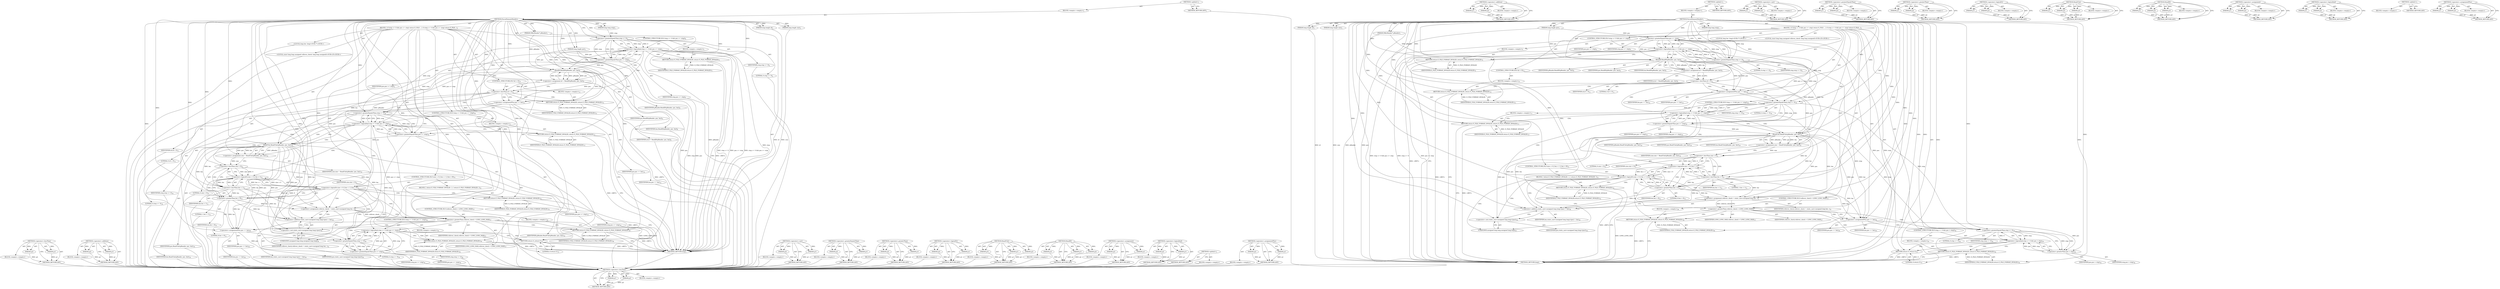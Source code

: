 digraph "&lt;operator&gt;.assignmentPlus" {
vulnerable_152 [label=<(METHOD,&lt;operator&gt;.lessThan)>];
vulnerable_153 [label=<(PARAM,p1)>];
vulnerable_154 [label=<(PARAM,p2)>];
vulnerable_155 [label=<(BLOCK,&lt;empty&gt;,&lt;empty&gt;)>];
vulnerable_156 [label=<(METHOD_RETURN,ANY)>];
vulnerable_178 [label=<(METHOD,&lt;operator&gt;.addition)>];
vulnerable_179 [label=<(PARAM,p1)>];
vulnerable_180 [label=<(PARAM,p2)>];
vulnerable_181 [label=<(BLOCK,&lt;empty&gt;,&lt;empty&gt;)>];
vulnerable_182 [label=<(METHOD_RETURN,ANY)>];
vulnerable_6 [label=<(METHOD,&lt;global&gt;)<SUB>1</SUB>>];
vulnerable_7 [label=<(BLOCK,&lt;empty&gt;,&lt;empty&gt;)<SUB>1</SUB>>];
vulnerable_8 [label=<(METHOD,ParseElementHeader)<SUB>1</SUB>>];
vulnerable_9 [label=<(PARAM,IMkvReader* pReader)<SUB>1</SUB>>];
vulnerable_10 [label=<(PARAM,long long&amp; pos)<SUB>1</SUB>>];
vulnerable_11 [label=<(PARAM,long long stop)<SUB>2</SUB>>];
vulnerable_12 [label=<(PARAM,long long&amp; id)<SUB>2</SUB>>];
vulnerable_13 [label=<(PARAM,long long&amp; size)<SUB>3</SUB>>];
vulnerable_14 [label=<(BLOCK,{
 if (stop &gt;= 0 &amp;&amp; pos &gt;= stop)
 return E_FILE...,{
 if (stop &gt;= 0 &amp;&amp; pos &gt;= stop)
 return E_FILE...)<SUB>3</SUB>>];
vulnerable_15 [label=<(CONTROL_STRUCTURE,IF,if (stop &gt;= 0 &amp;&amp; pos &gt;= stop))<SUB>4</SUB>>];
vulnerable_16 [label=<(&lt;operator&gt;.logicalAnd,stop &gt;= 0 &amp;&amp; pos &gt;= stop)<SUB>4</SUB>>];
vulnerable_17 [label=<(&lt;operator&gt;.greaterEqualsThan,stop &gt;= 0)<SUB>4</SUB>>];
vulnerable_18 [label=<(IDENTIFIER,stop,stop &gt;= 0)<SUB>4</SUB>>];
vulnerable_19 [label=<(LITERAL,0,stop &gt;= 0)<SUB>4</SUB>>];
vulnerable_20 [label=<(&lt;operator&gt;.greaterEqualsThan,pos &gt;= stop)<SUB>4</SUB>>];
vulnerable_21 [label=<(IDENTIFIER,pos,pos &gt;= stop)<SUB>4</SUB>>];
vulnerable_22 [label=<(IDENTIFIER,stop,pos &gt;= stop)<SUB>4</SUB>>];
vulnerable_23 [label=<(BLOCK,&lt;empty&gt;,&lt;empty&gt;)<SUB>5</SUB>>];
vulnerable_24 [label=<(RETURN,return E_FILE_FORMAT_INVALID;,return E_FILE_FORMAT_INVALID;)<SUB>5</SUB>>];
vulnerable_25 [label=<(IDENTIFIER,E_FILE_FORMAT_INVALID,return E_FILE_FORMAT_INVALID;)<SUB>5</SUB>>];
vulnerable_26 [label="<(LOCAL,long len: long)<SUB>7</SUB>>"];
vulnerable_27 [label=<(&lt;operator&gt;.assignment,id = ReadID(pReader, pos, len))<SUB>9</SUB>>];
vulnerable_28 [label=<(IDENTIFIER,id,id = ReadID(pReader, pos, len))<SUB>9</SUB>>];
vulnerable_29 [label=<(ReadID,ReadID(pReader, pos, len))<SUB>9</SUB>>];
vulnerable_30 [label=<(IDENTIFIER,pReader,ReadID(pReader, pos, len))<SUB>9</SUB>>];
vulnerable_31 [label=<(IDENTIFIER,pos,ReadID(pReader, pos, len))<SUB>9</SUB>>];
vulnerable_32 [label=<(IDENTIFIER,len,ReadID(pReader, pos, len))<SUB>9</SUB>>];
vulnerable_33 [label=<(CONTROL_STRUCTURE,IF,if (id &lt; 0))<SUB>11</SUB>>];
vulnerable_34 [label=<(&lt;operator&gt;.lessThan,id &lt; 0)<SUB>11</SUB>>];
vulnerable_35 [label=<(IDENTIFIER,id,id &lt; 0)<SUB>11</SUB>>];
vulnerable_36 [label=<(LITERAL,0,id &lt; 0)<SUB>11</SUB>>];
vulnerable_37 [label=<(BLOCK,&lt;empty&gt;,&lt;empty&gt;)<SUB>12</SUB>>];
vulnerable_38 [label=<(RETURN,return E_FILE_FORMAT_INVALID;,return E_FILE_FORMAT_INVALID;)<SUB>12</SUB>>];
vulnerable_39 [label=<(IDENTIFIER,E_FILE_FORMAT_INVALID,return E_FILE_FORMAT_INVALID;)<SUB>12</SUB>>];
vulnerable_40 [label=<(&lt;operator&gt;.assignmentPlus,pos += len)<SUB>14</SUB>>];
vulnerable_41 [label=<(IDENTIFIER,pos,pos += len)<SUB>14</SUB>>];
vulnerable_42 [label=<(IDENTIFIER,len,pos += len)<SUB>14</SUB>>];
vulnerable_43 [label=<(CONTROL_STRUCTURE,IF,if (stop &gt;= 0 &amp;&amp; pos &gt;= stop))<SUB>16</SUB>>];
vulnerable_44 [label=<(&lt;operator&gt;.logicalAnd,stop &gt;= 0 &amp;&amp; pos &gt;= stop)<SUB>16</SUB>>];
vulnerable_45 [label=<(&lt;operator&gt;.greaterEqualsThan,stop &gt;= 0)<SUB>16</SUB>>];
vulnerable_46 [label=<(IDENTIFIER,stop,stop &gt;= 0)<SUB>16</SUB>>];
vulnerable_47 [label=<(LITERAL,0,stop &gt;= 0)<SUB>16</SUB>>];
vulnerable_48 [label=<(&lt;operator&gt;.greaterEqualsThan,pos &gt;= stop)<SUB>16</SUB>>];
vulnerable_49 [label=<(IDENTIFIER,pos,pos &gt;= stop)<SUB>16</SUB>>];
vulnerable_50 [label=<(IDENTIFIER,stop,pos &gt;= stop)<SUB>16</SUB>>];
vulnerable_51 [label=<(BLOCK,&lt;empty&gt;,&lt;empty&gt;)<SUB>17</SUB>>];
vulnerable_52 [label=<(RETURN,return E_FILE_FORMAT_INVALID;,return E_FILE_FORMAT_INVALID;)<SUB>17</SUB>>];
vulnerable_53 [label=<(IDENTIFIER,E_FILE_FORMAT_INVALID,return E_FILE_FORMAT_INVALID;)<SUB>17</SUB>>];
vulnerable_54 [label=<(&lt;operator&gt;.assignment,size = ReadUInt(pReader, pos, len))<SUB>19</SUB>>];
vulnerable_55 [label=<(IDENTIFIER,size,size = ReadUInt(pReader, pos, len))<SUB>19</SUB>>];
vulnerable_56 [label=<(ReadUInt,ReadUInt(pReader, pos, len))<SUB>19</SUB>>];
vulnerable_57 [label=<(IDENTIFIER,pReader,ReadUInt(pReader, pos, len))<SUB>19</SUB>>];
vulnerable_58 [label=<(IDENTIFIER,pos,ReadUInt(pReader, pos, len))<SUB>19</SUB>>];
vulnerable_59 [label=<(IDENTIFIER,len,ReadUInt(pReader, pos, len))<SUB>19</SUB>>];
vulnerable_60 [label=<(CONTROL_STRUCTURE,IF,if (size &lt; 0 || len &lt; 1 || len &gt; 8))<SUB>21</SUB>>];
vulnerable_61 [label=<(&lt;operator&gt;.logicalOr,size &lt; 0 || len &lt; 1 || len &gt; 8)<SUB>21</SUB>>];
vulnerable_62 [label=<(&lt;operator&gt;.logicalOr,size &lt; 0 || len &lt; 1)<SUB>21</SUB>>];
vulnerable_63 [label=<(&lt;operator&gt;.lessThan,size &lt; 0)<SUB>21</SUB>>];
vulnerable_64 [label=<(IDENTIFIER,size,size &lt; 0)<SUB>21</SUB>>];
vulnerable_65 [label=<(LITERAL,0,size &lt; 0)<SUB>21</SUB>>];
vulnerable_66 [label=<(&lt;operator&gt;.lessThan,len &lt; 1)<SUB>21</SUB>>];
vulnerable_67 [label=<(IDENTIFIER,len,len &lt; 1)<SUB>21</SUB>>];
vulnerable_68 [label=<(LITERAL,1,len &lt; 1)<SUB>21</SUB>>];
vulnerable_69 [label=<(&lt;operator&gt;.greaterThan,len &gt; 8)<SUB>21</SUB>>];
vulnerable_70 [label=<(IDENTIFIER,len,len &gt; 8)<SUB>21</SUB>>];
vulnerable_71 [label=<(LITERAL,8,len &gt; 8)<SUB>21</SUB>>];
vulnerable_72 [label=<(BLOCK,{
 return E_FILE_FORMAT_INVALID;
 },{
 return E_FILE_FORMAT_INVALID;
 })<SUB>21</SUB>>];
vulnerable_73 [label=<(RETURN,return E_FILE_FORMAT_INVALID;,return E_FILE_FORMAT_INVALID;)<SUB>22</SUB>>];
vulnerable_74 [label=<(IDENTIFIER,E_FILE_FORMAT_INVALID,return E_FILE_FORMAT_INVALID;)<SUB>22</SUB>>];
vulnerable_75 [label="<(LOCAL,const long long unsigned rollover_check: long long unsigned)<SUB>25</SUB>>"];
vulnerable_76 [label=<(&lt;operator&gt;.assignment,rollover_check =
 static_cast&lt;unsigned long lon...)<SUB>25</SUB>>];
vulnerable_77 [label=<(IDENTIFIER,rollover_check,rollover_check =
 static_cast&lt;unsigned long lon...)<SUB>25</SUB>>];
vulnerable_78 [label=<(&lt;operator&gt;.addition,static_cast&lt;unsigned long long&gt;(pos) + len)<SUB>26</SUB>>];
vulnerable_79 [label=<(&lt;operator&gt;.cast,static_cast&lt;unsigned long long&gt;(pos))<SUB>26</SUB>>];
vulnerable_80 [label=<(UNKNOWN,unsigned long long,unsigned long long)<SUB>26</SUB>>];
vulnerable_81 [label=<(IDENTIFIER,pos,static_cast&lt;unsigned long long&gt;(pos))<SUB>26</SUB>>];
vulnerable_82 [label=<(IDENTIFIER,len,static_cast&lt;unsigned long long&gt;(pos) + len)<SUB>26</SUB>>];
vulnerable_83 [label=<(CONTROL_STRUCTURE,IF,if (rollover_check &gt; LONG_LONG_MAX))<SUB>27</SUB>>];
vulnerable_84 [label=<(&lt;operator&gt;.greaterThan,rollover_check &gt; LONG_LONG_MAX)<SUB>27</SUB>>];
vulnerable_85 [label=<(IDENTIFIER,rollover_check,rollover_check &gt; LONG_LONG_MAX)<SUB>27</SUB>>];
vulnerable_86 [label=<(IDENTIFIER,LONG_LONG_MAX,rollover_check &gt; LONG_LONG_MAX)<SUB>27</SUB>>];
vulnerable_87 [label=<(BLOCK,&lt;empty&gt;,&lt;empty&gt;)<SUB>28</SUB>>];
vulnerable_88 [label=<(RETURN,return E_FILE_FORMAT_INVALID;,return E_FILE_FORMAT_INVALID;)<SUB>28</SUB>>];
vulnerable_89 [label=<(IDENTIFIER,E_FILE_FORMAT_INVALID,return E_FILE_FORMAT_INVALID;)<SUB>28</SUB>>];
vulnerable_90 [label=<(&lt;operator&gt;.assignmentPlus,pos += len)<SUB>30</SUB>>];
vulnerable_91 [label=<(IDENTIFIER,pos,pos += len)<SUB>30</SUB>>];
vulnerable_92 [label=<(IDENTIFIER,len,pos += len)<SUB>30</SUB>>];
vulnerable_93 [label=<(CONTROL_STRUCTURE,IF,if (stop &gt;= 0 &amp;&amp; pos &gt;= stop))<SUB>34</SUB>>];
vulnerable_94 [label=<(&lt;operator&gt;.logicalAnd,stop &gt;= 0 &amp;&amp; pos &gt;= stop)<SUB>34</SUB>>];
vulnerable_95 [label=<(&lt;operator&gt;.greaterEqualsThan,stop &gt;= 0)<SUB>34</SUB>>];
vulnerable_96 [label=<(IDENTIFIER,stop,stop &gt;= 0)<SUB>34</SUB>>];
vulnerable_97 [label=<(LITERAL,0,stop &gt;= 0)<SUB>34</SUB>>];
vulnerable_98 [label=<(&lt;operator&gt;.greaterEqualsThan,pos &gt;= stop)<SUB>34</SUB>>];
vulnerable_99 [label=<(IDENTIFIER,pos,pos &gt;= stop)<SUB>34</SUB>>];
vulnerable_100 [label=<(IDENTIFIER,stop,pos &gt;= stop)<SUB>34</SUB>>];
vulnerable_101 [label=<(BLOCK,&lt;empty&gt;,&lt;empty&gt;)<SUB>35</SUB>>];
vulnerable_102 [label=<(RETURN,return E_FILE_FORMAT_INVALID;,return E_FILE_FORMAT_INVALID;)<SUB>35</SUB>>];
vulnerable_103 [label=<(IDENTIFIER,E_FILE_FORMAT_INVALID,return E_FILE_FORMAT_INVALID;)<SUB>35</SUB>>];
vulnerable_104 [label=<(RETURN,return 0;,return 0;)<SUB>37</SUB>>];
vulnerable_105 [label=<(LITERAL,0,return 0;)<SUB>37</SUB>>];
vulnerable_106 [label=<(METHOD_RETURN,long)<SUB>1</SUB>>];
vulnerable_108 [label=<(METHOD_RETURN,ANY)<SUB>1</SUB>>];
vulnerable_183 [label=<(METHOD,&lt;operator&gt;.cast)>];
vulnerable_184 [label=<(PARAM,p1)>];
vulnerable_185 [label=<(PARAM,p2)>];
vulnerable_186 [label=<(BLOCK,&lt;empty&gt;,&lt;empty&gt;)>];
vulnerable_187 [label=<(METHOD_RETURN,ANY)>];
vulnerable_136 [label=<(METHOD,&lt;operator&gt;.greaterEqualsThan)>];
vulnerable_137 [label=<(PARAM,p1)>];
vulnerable_138 [label=<(PARAM,p2)>];
vulnerable_139 [label=<(BLOCK,&lt;empty&gt;,&lt;empty&gt;)>];
vulnerable_140 [label=<(METHOD_RETURN,ANY)>];
vulnerable_173 [label=<(METHOD,&lt;operator&gt;.greaterThan)>];
vulnerable_174 [label=<(PARAM,p1)>];
vulnerable_175 [label=<(PARAM,p2)>];
vulnerable_176 [label=<(BLOCK,&lt;empty&gt;,&lt;empty&gt;)>];
vulnerable_177 [label=<(METHOD_RETURN,ANY)>];
vulnerable_168 [label=<(METHOD,&lt;operator&gt;.logicalOr)>];
vulnerable_169 [label=<(PARAM,p1)>];
vulnerable_170 [label=<(PARAM,p2)>];
vulnerable_171 [label=<(BLOCK,&lt;empty&gt;,&lt;empty&gt;)>];
vulnerable_172 [label=<(METHOD_RETURN,ANY)>];
vulnerable_162 [label=<(METHOD,ReadUInt)>];
vulnerable_163 [label=<(PARAM,p1)>];
vulnerable_164 [label=<(PARAM,p2)>];
vulnerable_165 [label=<(PARAM,p3)>];
vulnerable_166 [label=<(BLOCK,&lt;empty&gt;,&lt;empty&gt;)>];
vulnerable_167 [label=<(METHOD_RETURN,ANY)>];
vulnerable_146 [label=<(METHOD,ReadID)>];
vulnerable_147 [label=<(PARAM,p1)>];
vulnerable_148 [label=<(PARAM,p2)>];
vulnerable_149 [label=<(PARAM,p3)>];
vulnerable_150 [label=<(BLOCK,&lt;empty&gt;,&lt;empty&gt;)>];
vulnerable_151 [label=<(METHOD_RETURN,ANY)>];
vulnerable_141 [label=<(METHOD,&lt;operator&gt;.assignment)>];
vulnerable_142 [label=<(PARAM,p1)>];
vulnerable_143 [label=<(PARAM,p2)>];
vulnerable_144 [label=<(BLOCK,&lt;empty&gt;,&lt;empty&gt;)>];
vulnerable_145 [label=<(METHOD_RETURN,ANY)>];
vulnerable_131 [label=<(METHOD,&lt;operator&gt;.logicalAnd)>];
vulnerable_132 [label=<(PARAM,p1)>];
vulnerable_133 [label=<(PARAM,p2)>];
vulnerable_134 [label=<(BLOCK,&lt;empty&gt;,&lt;empty&gt;)>];
vulnerable_135 [label=<(METHOD_RETURN,ANY)>];
vulnerable_125 [label=<(METHOD,&lt;global&gt;)<SUB>1</SUB>>];
vulnerable_126 [label=<(BLOCK,&lt;empty&gt;,&lt;empty&gt;)>];
vulnerable_127 [label=<(METHOD_RETURN,ANY)>];
vulnerable_157 [label=<(METHOD,&lt;operator&gt;.assignmentPlus)>];
vulnerable_158 [label=<(PARAM,p1)>];
vulnerable_159 [label=<(PARAM,p2)>];
vulnerable_160 [label=<(BLOCK,&lt;empty&gt;,&lt;empty&gt;)>];
vulnerable_161 [label=<(METHOD_RETURN,ANY)>];
fixed_152 [label=<(METHOD,&lt;operator&gt;.lessThan)>];
fixed_153 [label=<(PARAM,p1)>];
fixed_154 [label=<(PARAM,p2)>];
fixed_155 [label=<(BLOCK,&lt;empty&gt;,&lt;empty&gt;)>];
fixed_156 [label=<(METHOD_RETURN,ANY)>];
fixed_178 [label=<(METHOD,&lt;operator&gt;.addition)>];
fixed_179 [label=<(PARAM,p1)>];
fixed_180 [label=<(PARAM,p2)>];
fixed_181 [label=<(BLOCK,&lt;empty&gt;,&lt;empty&gt;)>];
fixed_182 [label=<(METHOD_RETURN,ANY)>];
fixed_6 [label=<(METHOD,&lt;global&gt;)<SUB>1</SUB>>];
fixed_7 [label=<(BLOCK,&lt;empty&gt;,&lt;empty&gt;)<SUB>1</SUB>>];
fixed_8 [label=<(METHOD,ParseElementHeader)<SUB>1</SUB>>];
fixed_9 [label=<(PARAM,IMkvReader* pReader)<SUB>1</SUB>>];
fixed_10 [label=<(PARAM,long long&amp; pos)<SUB>1</SUB>>];
fixed_11 [label=<(PARAM,long long stop)<SUB>2</SUB>>];
fixed_12 [label=<(PARAM,long long&amp; id)<SUB>2</SUB>>];
fixed_13 [label=<(PARAM,long long&amp; size)<SUB>3</SUB>>];
fixed_14 [label=<(BLOCK,{
 if (stop &gt;= 0 &amp;&amp; pos &gt;= stop)
 return E_FILE...,{
 if (stop &gt;= 0 &amp;&amp; pos &gt;= stop)
 return E_FILE...)<SUB>3</SUB>>];
fixed_15 [label=<(CONTROL_STRUCTURE,IF,if (stop &gt;= 0 &amp;&amp; pos &gt;= stop))<SUB>4</SUB>>];
fixed_16 [label=<(&lt;operator&gt;.logicalAnd,stop &gt;= 0 &amp;&amp; pos &gt;= stop)<SUB>4</SUB>>];
fixed_17 [label=<(&lt;operator&gt;.greaterEqualsThan,stop &gt;= 0)<SUB>4</SUB>>];
fixed_18 [label=<(IDENTIFIER,stop,stop &gt;= 0)<SUB>4</SUB>>];
fixed_19 [label=<(LITERAL,0,stop &gt;= 0)<SUB>4</SUB>>];
fixed_20 [label=<(&lt;operator&gt;.greaterEqualsThan,pos &gt;= stop)<SUB>4</SUB>>];
fixed_21 [label=<(IDENTIFIER,pos,pos &gt;= stop)<SUB>4</SUB>>];
fixed_22 [label=<(IDENTIFIER,stop,pos &gt;= stop)<SUB>4</SUB>>];
fixed_23 [label=<(BLOCK,&lt;empty&gt;,&lt;empty&gt;)<SUB>5</SUB>>];
fixed_24 [label=<(RETURN,return E_FILE_FORMAT_INVALID;,return E_FILE_FORMAT_INVALID;)<SUB>5</SUB>>];
fixed_25 [label=<(IDENTIFIER,E_FILE_FORMAT_INVALID,return E_FILE_FORMAT_INVALID;)<SUB>5</SUB>>];
fixed_26 [label="<(LOCAL,long len: long)<SUB>7</SUB>>"];
fixed_27 [label=<(&lt;operator&gt;.assignment,id = ReadID(pReader, pos, len))<SUB>9</SUB>>];
fixed_28 [label=<(IDENTIFIER,id,id = ReadID(pReader, pos, len))<SUB>9</SUB>>];
fixed_29 [label=<(ReadID,ReadID(pReader, pos, len))<SUB>9</SUB>>];
fixed_30 [label=<(IDENTIFIER,pReader,ReadID(pReader, pos, len))<SUB>9</SUB>>];
fixed_31 [label=<(IDENTIFIER,pos,ReadID(pReader, pos, len))<SUB>9</SUB>>];
fixed_32 [label=<(IDENTIFIER,len,ReadID(pReader, pos, len))<SUB>9</SUB>>];
fixed_33 [label=<(CONTROL_STRUCTURE,IF,if (id &lt; 0))<SUB>11</SUB>>];
fixed_34 [label=<(&lt;operator&gt;.lessThan,id &lt; 0)<SUB>11</SUB>>];
fixed_35 [label=<(IDENTIFIER,id,id &lt; 0)<SUB>11</SUB>>];
fixed_36 [label=<(LITERAL,0,id &lt; 0)<SUB>11</SUB>>];
fixed_37 [label=<(BLOCK,&lt;empty&gt;,&lt;empty&gt;)<SUB>12</SUB>>];
fixed_38 [label=<(RETURN,return E_FILE_FORMAT_INVALID;,return E_FILE_FORMAT_INVALID;)<SUB>12</SUB>>];
fixed_39 [label=<(IDENTIFIER,E_FILE_FORMAT_INVALID,return E_FILE_FORMAT_INVALID;)<SUB>12</SUB>>];
fixed_40 [label=<(&lt;operator&gt;.assignmentPlus,pos += len)<SUB>14</SUB>>];
fixed_41 [label=<(IDENTIFIER,pos,pos += len)<SUB>14</SUB>>];
fixed_42 [label=<(IDENTIFIER,len,pos += len)<SUB>14</SUB>>];
fixed_43 [label=<(CONTROL_STRUCTURE,IF,if (stop &gt;= 0 &amp;&amp; pos &gt;= stop))<SUB>16</SUB>>];
fixed_44 [label=<(&lt;operator&gt;.logicalAnd,stop &gt;= 0 &amp;&amp; pos &gt;= stop)<SUB>16</SUB>>];
fixed_45 [label=<(&lt;operator&gt;.greaterEqualsThan,stop &gt;= 0)<SUB>16</SUB>>];
fixed_46 [label=<(IDENTIFIER,stop,stop &gt;= 0)<SUB>16</SUB>>];
fixed_47 [label=<(LITERAL,0,stop &gt;= 0)<SUB>16</SUB>>];
fixed_48 [label=<(&lt;operator&gt;.greaterEqualsThan,pos &gt;= stop)<SUB>16</SUB>>];
fixed_49 [label=<(IDENTIFIER,pos,pos &gt;= stop)<SUB>16</SUB>>];
fixed_50 [label=<(IDENTIFIER,stop,pos &gt;= stop)<SUB>16</SUB>>];
fixed_51 [label=<(BLOCK,&lt;empty&gt;,&lt;empty&gt;)<SUB>17</SUB>>];
fixed_52 [label=<(RETURN,return E_FILE_FORMAT_INVALID;,return E_FILE_FORMAT_INVALID;)<SUB>17</SUB>>];
fixed_53 [label=<(IDENTIFIER,E_FILE_FORMAT_INVALID,return E_FILE_FORMAT_INVALID;)<SUB>17</SUB>>];
fixed_54 [label=<(&lt;operator&gt;.assignment,size = ReadUInt(pReader, pos, len))<SUB>19</SUB>>];
fixed_55 [label=<(IDENTIFIER,size,size = ReadUInt(pReader, pos, len))<SUB>19</SUB>>];
fixed_56 [label=<(ReadUInt,ReadUInt(pReader, pos, len))<SUB>19</SUB>>];
fixed_57 [label=<(IDENTIFIER,pReader,ReadUInt(pReader, pos, len))<SUB>19</SUB>>];
fixed_58 [label=<(IDENTIFIER,pos,ReadUInt(pReader, pos, len))<SUB>19</SUB>>];
fixed_59 [label=<(IDENTIFIER,len,ReadUInt(pReader, pos, len))<SUB>19</SUB>>];
fixed_60 [label=<(CONTROL_STRUCTURE,IF,if (size &lt; 0 || len &lt; 1 || len &gt; 8))<SUB>21</SUB>>];
fixed_61 [label=<(&lt;operator&gt;.logicalOr,size &lt; 0 || len &lt; 1 || len &gt; 8)<SUB>21</SUB>>];
fixed_62 [label=<(&lt;operator&gt;.logicalOr,size &lt; 0 || len &lt; 1)<SUB>21</SUB>>];
fixed_63 [label=<(&lt;operator&gt;.lessThan,size &lt; 0)<SUB>21</SUB>>];
fixed_64 [label=<(IDENTIFIER,size,size &lt; 0)<SUB>21</SUB>>];
fixed_65 [label=<(LITERAL,0,size &lt; 0)<SUB>21</SUB>>];
fixed_66 [label=<(&lt;operator&gt;.lessThan,len &lt; 1)<SUB>21</SUB>>];
fixed_67 [label=<(IDENTIFIER,len,len &lt; 1)<SUB>21</SUB>>];
fixed_68 [label=<(LITERAL,1,len &lt; 1)<SUB>21</SUB>>];
fixed_69 [label=<(&lt;operator&gt;.greaterThan,len &gt; 8)<SUB>21</SUB>>];
fixed_70 [label=<(IDENTIFIER,len,len &gt; 8)<SUB>21</SUB>>];
fixed_71 [label=<(LITERAL,8,len &gt; 8)<SUB>21</SUB>>];
fixed_72 [label=<(BLOCK,{
 return E_FILE_FORMAT_INVALID;
 },{
 return E_FILE_FORMAT_INVALID;
 })<SUB>21</SUB>>];
fixed_73 [label=<(RETURN,return E_FILE_FORMAT_INVALID;,return E_FILE_FORMAT_INVALID;)<SUB>22</SUB>>];
fixed_74 [label=<(IDENTIFIER,E_FILE_FORMAT_INVALID,return E_FILE_FORMAT_INVALID;)<SUB>22</SUB>>];
fixed_75 [label="<(LOCAL,const long long unsigned rollover_check: long long unsigned)<SUB>25</SUB>>"];
fixed_76 [label=<(&lt;operator&gt;.assignment,rollover_check =
 static_cast&lt;unsigned long lon...)<SUB>25</SUB>>];
fixed_77 [label=<(IDENTIFIER,rollover_check,rollover_check =
 static_cast&lt;unsigned long lon...)<SUB>25</SUB>>];
fixed_78 [label=<(&lt;operator&gt;.addition,static_cast&lt;unsigned long long&gt;(pos) + len)<SUB>26</SUB>>];
fixed_79 [label=<(&lt;operator&gt;.cast,static_cast&lt;unsigned long long&gt;(pos))<SUB>26</SUB>>];
fixed_80 [label=<(UNKNOWN,unsigned long long,unsigned long long)<SUB>26</SUB>>];
fixed_81 [label=<(IDENTIFIER,pos,static_cast&lt;unsigned long long&gt;(pos))<SUB>26</SUB>>];
fixed_82 [label=<(IDENTIFIER,len,static_cast&lt;unsigned long long&gt;(pos) + len)<SUB>26</SUB>>];
fixed_83 [label=<(CONTROL_STRUCTURE,IF,if (rollover_check &gt; LONG_LONG_MAX))<SUB>27</SUB>>];
fixed_84 [label=<(&lt;operator&gt;.greaterThan,rollover_check &gt; LONG_LONG_MAX)<SUB>27</SUB>>];
fixed_85 [label=<(IDENTIFIER,rollover_check,rollover_check &gt; LONG_LONG_MAX)<SUB>27</SUB>>];
fixed_86 [label=<(IDENTIFIER,LONG_LONG_MAX,rollover_check &gt; LONG_LONG_MAX)<SUB>27</SUB>>];
fixed_87 [label=<(BLOCK,&lt;empty&gt;,&lt;empty&gt;)<SUB>28</SUB>>];
fixed_88 [label=<(RETURN,return E_FILE_FORMAT_INVALID;,return E_FILE_FORMAT_INVALID;)<SUB>28</SUB>>];
fixed_89 [label=<(IDENTIFIER,E_FILE_FORMAT_INVALID,return E_FILE_FORMAT_INVALID;)<SUB>28</SUB>>];
fixed_90 [label=<(&lt;operator&gt;.assignmentPlus,pos += len)<SUB>30</SUB>>];
fixed_91 [label=<(IDENTIFIER,pos,pos += len)<SUB>30</SUB>>];
fixed_92 [label=<(IDENTIFIER,len,pos += len)<SUB>30</SUB>>];
fixed_93 [label=<(CONTROL_STRUCTURE,IF,if (stop &gt;= 0 &amp;&amp; pos &gt; stop))<SUB>34</SUB>>];
fixed_94 [label=<(&lt;operator&gt;.logicalAnd,stop &gt;= 0 &amp;&amp; pos &gt; stop)<SUB>34</SUB>>];
fixed_95 [label=<(&lt;operator&gt;.greaterEqualsThan,stop &gt;= 0)<SUB>34</SUB>>];
fixed_96 [label=<(IDENTIFIER,stop,stop &gt;= 0)<SUB>34</SUB>>];
fixed_97 [label=<(LITERAL,0,stop &gt;= 0)<SUB>34</SUB>>];
fixed_98 [label=<(&lt;operator&gt;.greaterThan,pos &gt; stop)<SUB>34</SUB>>];
fixed_99 [label=<(IDENTIFIER,pos,pos &gt; stop)<SUB>34</SUB>>];
fixed_100 [label=<(IDENTIFIER,stop,pos &gt; stop)<SUB>34</SUB>>];
fixed_101 [label=<(BLOCK,&lt;empty&gt;,&lt;empty&gt;)<SUB>35</SUB>>];
fixed_102 [label=<(RETURN,return E_FILE_FORMAT_INVALID;,return E_FILE_FORMAT_INVALID;)<SUB>35</SUB>>];
fixed_103 [label=<(IDENTIFIER,E_FILE_FORMAT_INVALID,return E_FILE_FORMAT_INVALID;)<SUB>35</SUB>>];
fixed_104 [label=<(RETURN,return 0;,return 0;)<SUB>37</SUB>>];
fixed_105 [label=<(LITERAL,0,return 0;)<SUB>37</SUB>>];
fixed_106 [label=<(METHOD_RETURN,long)<SUB>1</SUB>>];
fixed_108 [label=<(METHOD_RETURN,ANY)<SUB>1</SUB>>];
fixed_183 [label=<(METHOD,&lt;operator&gt;.cast)>];
fixed_184 [label=<(PARAM,p1)>];
fixed_185 [label=<(PARAM,p2)>];
fixed_186 [label=<(BLOCK,&lt;empty&gt;,&lt;empty&gt;)>];
fixed_187 [label=<(METHOD_RETURN,ANY)>];
fixed_136 [label=<(METHOD,&lt;operator&gt;.greaterEqualsThan)>];
fixed_137 [label=<(PARAM,p1)>];
fixed_138 [label=<(PARAM,p2)>];
fixed_139 [label=<(BLOCK,&lt;empty&gt;,&lt;empty&gt;)>];
fixed_140 [label=<(METHOD_RETURN,ANY)>];
fixed_173 [label=<(METHOD,&lt;operator&gt;.greaterThan)>];
fixed_174 [label=<(PARAM,p1)>];
fixed_175 [label=<(PARAM,p2)>];
fixed_176 [label=<(BLOCK,&lt;empty&gt;,&lt;empty&gt;)>];
fixed_177 [label=<(METHOD_RETURN,ANY)>];
fixed_168 [label=<(METHOD,&lt;operator&gt;.logicalOr)>];
fixed_169 [label=<(PARAM,p1)>];
fixed_170 [label=<(PARAM,p2)>];
fixed_171 [label=<(BLOCK,&lt;empty&gt;,&lt;empty&gt;)>];
fixed_172 [label=<(METHOD_RETURN,ANY)>];
fixed_162 [label=<(METHOD,ReadUInt)>];
fixed_163 [label=<(PARAM,p1)>];
fixed_164 [label=<(PARAM,p2)>];
fixed_165 [label=<(PARAM,p3)>];
fixed_166 [label=<(BLOCK,&lt;empty&gt;,&lt;empty&gt;)>];
fixed_167 [label=<(METHOD_RETURN,ANY)>];
fixed_146 [label=<(METHOD,ReadID)>];
fixed_147 [label=<(PARAM,p1)>];
fixed_148 [label=<(PARAM,p2)>];
fixed_149 [label=<(PARAM,p3)>];
fixed_150 [label=<(BLOCK,&lt;empty&gt;,&lt;empty&gt;)>];
fixed_151 [label=<(METHOD_RETURN,ANY)>];
fixed_141 [label=<(METHOD,&lt;operator&gt;.assignment)>];
fixed_142 [label=<(PARAM,p1)>];
fixed_143 [label=<(PARAM,p2)>];
fixed_144 [label=<(BLOCK,&lt;empty&gt;,&lt;empty&gt;)>];
fixed_145 [label=<(METHOD_RETURN,ANY)>];
fixed_131 [label=<(METHOD,&lt;operator&gt;.logicalAnd)>];
fixed_132 [label=<(PARAM,p1)>];
fixed_133 [label=<(PARAM,p2)>];
fixed_134 [label=<(BLOCK,&lt;empty&gt;,&lt;empty&gt;)>];
fixed_135 [label=<(METHOD_RETURN,ANY)>];
fixed_125 [label=<(METHOD,&lt;global&gt;)<SUB>1</SUB>>];
fixed_126 [label=<(BLOCK,&lt;empty&gt;,&lt;empty&gt;)>];
fixed_127 [label=<(METHOD_RETURN,ANY)>];
fixed_157 [label=<(METHOD,&lt;operator&gt;.assignmentPlus)>];
fixed_158 [label=<(PARAM,p1)>];
fixed_159 [label=<(PARAM,p2)>];
fixed_160 [label=<(BLOCK,&lt;empty&gt;,&lt;empty&gt;)>];
fixed_161 [label=<(METHOD_RETURN,ANY)>];
vulnerable_152 -> vulnerable_153  [key=0, label="AST: "];
vulnerable_152 -> vulnerable_153  [key=1, label="DDG: "];
vulnerable_152 -> vulnerable_155  [key=0, label="AST: "];
vulnerable_152 -> vulnerable_154  [key=0, label="AST: "];
vulnerable_152 -> vulnerable_154  [key=1, label="DDG: "];
vulnerable_152 -> vulnerable_156  [key=0, label="AST: "];
vulnerable_152 -> vulnerable_156  [key=1, label="CFG: "];
vulnerable_153 -> vulnerable_156  [key=0, label="DDG: p1"];
vulnerable_154 -> vulnerable_156  [key=0, label="DDG: p2"];
vulnerable_155 -> fixed_152  [key=0];
vulnerable_156 -> fixed_152  [key=0];
vulnerable_178 -> vulnerable_179  [key=0, label="AST: "];
vulnerable_178 -> vulnerable_179  [key=1, label="DDG: "];
vulnerable_178 -> vulnerable_181  [key=0, label="AST: "];
vulnerable_178 -> vulnerable_180  [key=0, label="AST: "];
vulnerable_178 -> vulnerable_180  [key=1, label="DDG: "];
vulnerable_178 -> vulnerable_182  [key=0, label="AST: "];
vulnerable_178 -> vulnerable_182  [key=1, label="CFG: "];
vulnerable_179 -> vulnerable_182  [key=0, label="DDG: p1"];
vulnerable_180 -> vulnerable_182  [key=0, label="DDG: p2"];
vulnerable_181 -> fixed_152  [key=0];
vulnerable_182 -> fixed_152  [key=0];
vulnerable_6 -> vulnerable_7  [key=0, label="AST: "];
vulnerable_6 -> vulnerable_108  [key=0, label="AST: "];
vulnerable_6 -> vulnerable_108  [key=1, label="CFG: "];
vulnerable_7 -> vulnerable_8  [key=0, label="AST: "];
vulnerable_8 -> vulnerable_9  [key=0, label="AST: "];
vulnerable_8 -> vulnerable_9  [key=1, label="DDG: "];
vulnerable_8 -> vulnerable_10  [key=0, label="AST: "];
vulnerable_8 -> vulnerable_10  [key=1, label="DDG: "];
vulnerable_8 -> vulnerable_11  [key=0, label="AST: "];
vulnerable_8 -> vulnerable_11  [key=1, label="DDG: "];
vulnerable_8 -> vulnerable_12  [key=0, label="AST: "];
vulnerable_8 -> vulnerable_12  [key=1, label="DDG: "];
vulnerable_8 -> vulnerable_13  [key=0, label="AST: "];
vulnerable_8 -> vulnerable_13  [key=1, label="DDG: "];
vulnerable_8 -> vulnerable_14  [key=0, label="AST: "];
vulnerable_8 -> vulnerable_106  [key=0, label="AST: "];
vulnerable_8 -> vulnerable_17  [key=0, label="CFG: "];
vulnerable_8 -> vulnerable_17  [key=1, label="DDG: "];
vulnerable_8 -> vulnerable_40  [key=0, label="DDG: "];
vulnerable_8 -> vulnerable_76  [key=0, label="DDG: "];
vulnerable_8 -> vulnerable_90  [key=0, label="DDG: "];
vulnerable_8 -> vulnerable_104  [key=0, label="DDG: "];
vulnerable_8 -> vulnerable_105  [key=0, label="DDG: "];
vulnerable_8 -> vulnerable_24  [key=0, label="DDG: "];
vulnerable_8 -> vulnerable_29  [key=0, label="DDG: "];
vulnerable_8 -> vulnerable_34  [key=0, label="DDG: "];
vulnerable_8 -> vulnerable_38  [key=0, label="DDG: "];
vulnerable_8 -> vulnerable_52  [key=0, label="DDG: "];
vulnerable_8 -> vulnerable_56  [key=0, label="DDG: "];
vulnerable_8 -> vulnerable_73  [key=0, label="DDG: "];
vulnerable_8 -> vulnerable_78  [key=0, label="DDG: "];
vulnerable_8 -> vulnerable_84  [key=0, label="DDG: "];
vulnerable_8 -> vulnerable_88  [key=0, label="DDG: "];
vulnerable_8 -> vulnerable_102  [key=0, label="DDG: "];
vulnerable_8 -> vulnerable_20  [key=0, label="DDG: "];
vulnerable_8 -> vulnerable_25  [key=0, label="DDG: "];
vulnerable_8 -> vulnerable_39  [key=0, label="DDG: "];
vulnerable_8 -> vulnerable_45  [key=0, label="DDG: "];
vulnerable_8 -> vulnerable_48  [key=0, label="DDG: "];
vulnerable_8 -> vulnerable_53  [key=0, label="DDG: "];
vulnerable_8 -> vulnerable_69  [key=0, label="DDG: "];
vulnerable_8 -> vulnerable_74  [key=0, label="DDG: "];
vulnerable_8 -> vulnerable_79  [key=0, label="DDG: "];
vulnerable_8 -> vulnerable_89  [key=0, label="DDG: "];
vulnerable_8 -> vulnerable_95  [key=0, label="DDG: "];
vulnerable_8 -> vulnerable_98  [key=0, label="DDG: "];
vulnerable_8 -> vulnerable_103  [key=0, label="DDG: "];
vulnerable_8 -> vulnerable_63  [key=0, label="DDG: "];
vulnerable_8 -> vulnerable_66  [key=0, label="DDG: "];
vulnerable_9 -> vulnerable_106  [key=0, label="DDG: pReader"];
vulnerable_9 -> vulnerable_29  [key=0, label="DDG: pReader"];
vulnerable_10 -> vulnerable_106  [key=0, label="DDG: pos"];
vulnerable_10 -> vulnerable_29  [key=0, label="DDG: pos"];
vulnerable_10 -> vulnerable_20  [key=0, label="DDG: pos"];
vulnerable_11 -> vulnerable_17  [key=0, label="DDG: stop"];
vulnerable_12 -> vulnerable_106  [key=0, label="DDG: id"];
vulnerable_13 -> vulnerable_106  [key=0, label="DDG: size"];
vulnerable_14 -> vulnerable_15  [key=0, label="AST: "];
vulnerable_14 -> vulnerable_26  [key=0, label="AST: "];
vulnerable_14 -> vulnerable_27  [key=0, label="AST: "];
vulnerable_14 -> vulnerable_33  [key=0, label="AST: "];
vulnerable_14 -> vulnerable_40  [key=0, label="AST: "];
vulnerable_14 -> vulnerable_43  [key=0, label="AST: "];
vulnerable_14 -> vulnerable_54  [key=0, label="AST: "];
vulnerable_14 -> vulnerable_60  [key=0, label="AST: "];
vulnerable_14 -> vulnerable_75  [key=0, label="AST: "];
vulnerable_14 -> vulnerable_76  [key=0, label="AST: "];
vulnerable_14 -> vulnerable_83  [key=0, label="AST: "];
vulnerable_14 -> vulnerable_90  [key=0, label="AST: "];
vulnerable_14 -> vulnerable_93  [key=0, label="AST: "];
vulnerable_14 -> vulnerable_104  [key=0, label="AST: "];
vulnerable_15 -> vulnerable_16  [key=0, label="AST: "];
vulnerable_15 -> vulnerable_23  [key=0, label="AST: "];
vulnerable_16 -> vulnerable_17  [key=0, label="AST: "];
vulnerable_16 -> vulnerable_20  [key=0, label="AST: "];
vulnerable_16 -> vulnerable_24  [key=0, label="CFG: "];
vulnerable_16 -> vulnerable_24  [key=1, label="CDG: "];
vulnerable_16 -> vulnerable_29  [key=0, label="CFG: "];
vulnerable_16 -> vulnerable_29  [key=1, label="CDG: "];
vulnerable_16 -> vulnerable_106  [key=0, label="DDG: stop &gt;= 0"];
vulnerable_16 -> vulnerable_106  [key=1, label="DDG: pos &gt;= stop"];
vulnerable_16 -> vulnerable_106  [key=2, label="DDG: stop &gt;= 0 &amp;&amp; pos &gt;= stop"];
vulnerable_16 -> vulnerable_44  [key=0, label="DDG: pos &gt;= stop"];
vulnerable_16 -> vulnerable_34  [key=0, label="CDG: "];
vulnerable_16 -> vulnerable_27  [key=0, label="CDG: "];
vulnerable_17 -> vulnerable_18  [key=0, label="AST: "];
vulnerable_17 -> vulnerable_19  [key=0, label="AST: "];
vulnerable_17 -> vulnerable_16  [key=0, label="CFG: "];
vulnerable_17 -> vulnerable_16  [key=1, label="DDG: stop"];
vulnerable_17 -> vulnerable_16  [key=2, label="DDG: 0"];
vulnerable_17 -> vulnerable_20  [key=0, label="CFG: "];
vulnerable_17 -> vulnerable_20  [key=1, label="DDG: stop"];
vulnerable_17 -> vulnerable_20  [key=2, label="CDG: "];
vulnerable_17 -> vulnerable_106  [key=0, label="DDG: stop"];
vulnerable_17 -> vulnerable_45  [key=0, label="DDG: stop"];
vulnerable_18 -> fixed_152  [key=0];
vulnerable_19 -> fixed_152  [key=0];
vulnerable_20 -> vulnerable_21  [key=0, label="AST: "];
vulnerable_20 -> vulnerable_22  [key=0, label="AST: "];
vulnerable_20 -> vulnerable_16  [key=0, label="CFG: "];
vulnerable_20 -> vulnerable_16  [key=1, label="DDG: pos"];
vulnerable_20 -> vulnerable_16  [key=2, label="DDG: stop"];
vulnerable_20 -> vulnerable_106  [key=0, label="DDG: pos"];
vulnerable_20 -> vulnerable_106  [key=1, label="DDG: stop"];
vulnerable_20 -> vulnerable_29  [key=0, label="DDG: pos"];
vulnerable_20 -> vulnerable_45  [key=0, label="DDG: stop"];
vulnerable_21 -> fixed_152  [key=0];
vulnerable_22 -> fixed_152  [key=0];
vulnerable_23 -> vulnerable_24  [key=0, label="AST: "];
vulnerable_24 -> vulnerable_25  [key=0, label="AST: "];
vulnerable_24 -> vulnerable_106  [key=0, label="CFG: "];
vulnerable_24 -> vulnerable_106  [key=1, label="DDG: &lt;RET&gt;"];
vulnerable_25 -> vulnerable_24  [key=0, label="DDG: E_FILE_FORMAT_INVALID"];
vulnerable_26 -> fixed_152  [key=0];
vulnerable_27 -> vulnerable_28  [key=0, label="AST: "];
vulnerable_27 -> vulnerable_29  [key=0, label="AST: "];
vulnerable_27 -> vulnerable_34  [key=0, label="CFG: "];
vulnerable_27 -> vulnerable_34  [key=1, label="DDG: id"];
vulnerable_28 -> fixed_152  [key=0];
vulnerable_29 -> vulnerable_30  [key=0, label="AST: "];
vulnerable_29 -> vulnerable_31  [key=0, label="AST: "];
vulnerable_29 -> vulnerable_32  [key=0, label="AST: "];
vulnerable_29 -> vulnerable_27  [key=0, label="CFG: "];
vulnerable_29 -> vulnerable_27  [key=1, label="DDG: pReader"];
vulnerable_29 -> vulnerable_27  [key=2, label="DDG: pos"];
vulnerable_29 -> vulnerable_27  [key=3, label="DDG: len"];
vulnerable_29 -> vulnerable_40  [key=0, label="DDG: len"];
vulnerable_29 -> vulnerable_40  [key=1, label="DDG: pos"];
vulnerable_29 -> vulnerable_56  [key=0, label="DDG: pReader"];
vulnerable_29 -> vulnerable_56  [key=1, label="DDG: len"];
vulnerable_30 -> fixed_152  [key=0];
vulnerable_31 -> fixed_152  [key=0];
vulnerable_32 -> fixed_152  [key=0];
vulnerable_33 -> vulnerable_34  [key=0, label="AST: "];
vulnerable_33 -> vulnerable_37  [key=0, label="AST: "];
vulnerable_34 -> vulnerable_35  [key=0, label="AST: "];
vulnerable_34 -> vulnerable_36  [key=0, label="AST: "];
vulnerable_34 -> vulnerable_38  [key=0, label="CFG: "];
vulnerable_34 -> vulnerable_38  [key=1, label="CDG: "];
vulnerable_34 -> vulnerable_40  [key=0, label="CFG: "];
vulnerable_34 -> vulnerable_40  [key=1, label="CDG: "];
vulnerable_34 -> vulnerable_45  [key=0, label="CDG: "];
vulnerable_34 -> vulnerable_44  [key=0, label="CDG: "];
vulnerable_35 -> fixed_152  [key=0];
vulnerable_36 -> fixed_152  [key=0];
vulnerable_37 -> vulnerable_38  [key=0, label="AST: "];
vulnerable_38 -> vulnerable_39  [key=0, label="AST: "];
vulnerable_38 -> vulnerable_106  [key=0, label="CFG: "];
vulnerable_38 -> vulnerable_106  [key=1, label="DDG: &lt;RET&gt;"];
vulnerable_39 -> vulnerable_38  [key=0, label="DDG: E_FILE_FORMAT_INVALID"];
vulnerable_40 -> vulnerable_41  [key=0, label="AST: "];
vulnerable_40 -> vulnerable_42  [key=0, label="AST: "];
vulnerable_40 -> vulnerable_45  [key=0, label="CFG: "];
vulnerable_40 -> vulnerable_56  [key=0, label="DDG: pos"];
vulnerable_40 -> vulnerable_48  [key=0, label="DDG: pos"];
vulnerable_41 -> fixed_152  [key=0];
vulnerable_42 -> fixed_152  [key=0];
vulnerable_43 -> vulnerable_44  [key=0, label="AST: "];
vulnerable_43 -> vulnerable_51  [key=0, label="AST: "];
vulnerable_44 -> vulnerable_45  [key=0, label="AST: "];
vulnerable_44 -> vulnerable_48  [key=0, label="AST: "];
vulnerable_44 -> vulnerable_52  [key=0, label="CFG: "];
vulnerable_44 -> vulnerable_52  [key=1, label="CDG: "];
vulnerable_44 -> vulnerable_56  [key=0, label="CFG: "];
vulnerable_44 -> vulnerable_56  [key=1, label="CDG: "];
vulnerable_44 -> vulnerable_94  [key=0, label="DDG: pos &gt;= stop"];
vulnerable_44 -> vulnerable_54  [key=0, label="CDG: "];
vulnerable_44 -> vulnerable_61  [key=0, label="CDG: "];
vulnerable_44 -> vulnerable_63  [key=0, label="CDG: "];
vulnerable_44 -> vulnerable_62  [key=0, label="CDG: "];
vulnerable_45 -> vulnerable_46  [key=0, label="AST: "];
vulnerable_45 -> vulnerable_47  [key=0, label="AST: "];
vulnerable_45 -> vulnerable_44  [key=0, label="CFG: "];
vulnerable_45 -> vulnerable_44  [key=1, label="DDG: stop"];
vulnerable_45 -> vulnerable_44  [key=2, label="DDG: 0"];
vulnerable_45 -> vulnerable_48  [key=0, label="CFG: "];
vulnerable_45 -> vulnerable_48  [key=1, label="DDG: stop"];
vulnerable_45 -> vulnerable_48  [key=2, label="CDG: "];
vulnerable_45 -> vulnerable_95  [key=0, label="DDG: stop"];
vulnerable_46 -> fixed_152  [key=0];
vulnerable_47 -> fixed_152  [key=0];
vulnerable_48 -> vulnerable_49  [key=0, label="AST: "];
vulnerable_48 -> vulnerable_50  [key=0, label="AST: "];
vulnerable_48 -> vulnerable_44  [key=0, label="CFG: "];
vulnerable_48 -> vulnerable_44  [key=1, label="DDG: pos"];
vulnerable_48 -> vulnerable_44  [key=2, label="DDG: stop"];
vulnerable_48 -> vulnerable_56  [key=0, label="DDG: pos"];
vulnerable_48 -> vulnerable_95  [key=0, label="DDG: stop"];
vulnerable_49 -> fixed_152  [key=0];
vulnerable_50 -> fixed_152  [key=0];
vulnerable_51 -> vulnerable_52  [key=0, label="AST: "];
vulnerable_52 -> vulnerable_53  [key=0, label="AST: "];
vulnerable_52 -> vulnerable_106  [key=0, label="CFG: "];
vulnerable_52 -> vulnerable_106  [key=1, label="DDG: &lt;RET&gt;"];
vulnerable_53 -> vulnerable_52  [key=0, label="DDG: E_FILE_FORMAT_INVALID"];
vulnerable_54 -> vulnerable_55  [key=0, label="AST: "];
vulnerable_54 -> vulnerable_56  [key=0, label="AST: "];
vulnerable_54 -> vulnerable_63  [key=0, label="CFG: "];
vulnerable_54 -> vulnerable_63  [key=1, label="DDG: size"];
vulnerable_55 -> fixed_152  [key=0];
vulnerable_56 -> vulnerable_57  [key=0, label="AST: "];
vulnerable_56 -> vulnerable_58  [key=0, label="AST: "];
vulnerable_56 -> vulnerable_59  [key=0, label="AST: "];
vulnerable_56 -> vulnerable_54  [key=0, label="CFG: "];
vulnerable_56 -> vulnerable_54  [key=1, label="DDG: pReader"];
vulnerable_56 -> vulnerable_54  [key=2, label="DDG: pos"];
vulnerable_56 -> vulnerable_54  [key=3, label="DDG: len"];
vulnerable_56 -> vulnerable_76  [key=0, label="DDG: pos"];
vulnerable_56 -> vulnerable_76  [key=1, label="DDG: len"];
vulnerable_56 -> vulnerable_90  [key=0, label="DDG: len"];
vulnerable_56 -> vulnerable_90  [key=1, label="DDG: pos"];
vulnerable_56 -> vulnerable_78  [key=0, label="DDG: pos"];
vulnerable_56 -> vulnerable_78  [key=1, label="DDG: len"];
vulnerable_56 -> vulnerable_69  [key=0, label="DDG: len"];
vulnerable_56 -> vulnerable_79  [key=0, label="DDG: pos"];
vulnerable_56 -> vulnerable_66  [key=0, label="DDG: len"];
vulnerable_57 -> fixed_152  [key=0];
vulnerable_58 -> fixed_152  [key=0];
vulnerable_59 -> fixed_152  [key=0];
vulnerable_60 -> vulnerable_61  [key=0, label="AST: "];
vulnerable_60 -> vulnerable_72  [key=0, label="AST: "];
vulnerable_61 -> vulnerable_62  [key=0, label="AST: "];
vulnerable_61 -> vulnerable_69  [key=0, label="AST: "];
vulnerable_61 -> vulnerable_73  [key=0, label="CFG: "];
vulnerable_61 -> vulnerable_73  [key=1, label="CDG: "];
vulnerable_61 -> vulnerable_80  [key=0, label="CFG: "];
vulnerable_61 -> vulnerable_80  [key=1, label="CDG: "];
vulnerable_61 -> vulnerable_84  [key=0, label="CDG: "];
vulnerable_61 -> vulnerable_76  [key=0, label="CDG: "];
vulnerable_61 -> vulnerable_79  [key=0, label="CDG: "];
vulnerable_61 -> vulnerable_78  [key=0, label="CDG: "];
vulnerable_62 -> vulnerable_63  [key=0, label="AST: "];
vulnerable_62 -> vulnerable_66  [key=0, label="AST: "];
vulnerable_62 -> vulnerable_61  [key=0, label="CFG: "];
vulnerable_62 -> vulnerable_61  [key=1, label="DDG: size &lt; 0"];
vulnerable_62 -> vulnerable_61  [key=2, label="DDG: len &lt; 1"];
vulnerable_62 -> vulnerable_69  [key=0, label="CFG: "];
vulnerable_62 -> vulnerable_69  [key=1, label="CDG: "];
vulnerable_63 -> vulnerable_64  [key=0, label="AST: "];
vulnerable_63 -> vulnerable_65  [key=0, label="AST: "];
vulnerable_63 -> vulnerable_62  [key=0, label="CFG: "];
vulnerable_63 -> vulnerable_62  [key=1, label="DDG: size"];
vulnerable_63 -> vulnerable_62  [key=2, label="DDG: 0"];
vulnerable_63 -> vulnerable_66  [key=0, label="CFG: "];
vulnerable_63 -> vulnerable_66  [key=1, label="CDG: "];
vulnerable_64 -> fixed_152  [key=0];
vulnerable_65 -> fixed_152  [key=0];
vulnerable_66 -> vulnerable_67  [key=0, label="AST: "];
vulnerable_66 -> vulnerable_68  [key=0, label="AST: "];
vulnerable_66 -> vulnerable_62  [key=0, label="CFG: "];
vulnerable_66 -> vulnerable_62  [key=1, label="DDG: len"];
vulnerable_66 -> vulnerable_62  [key=2, label="DDG: 1"];
vulnerable_66 -> vulnerable_76  [key=0, label="DDG: len"];
vulnerable_66 -> vulnerable_90  [key=0, label="DDG: len"];
vulnerable_66 -> vulnerable_78  [key=0, label="DDG: len"];
vulnerable_66 -> vulnerable_69  [key=0, label="DDG: len"];
vulnerable_67 -> fixed_152  [key=0];
vulnerable_68 -> fixed_152  [key=0];
vulnerable_69 -> vulnerable_70  [key=0, label="AST: "];
vulnerable_69 -> vulnerable_71  [key=0, label="AST: "];
vulnerable_69 -> vulnerable_61  [key=0, label="CFG: "];
vulnerable_69 -> vulnerable_61  [key=1, label="DDG: len"];
vulnerable_69 -> vulnerable_61  [key=2, label="DDG: 8"];
vulnerable_69 -> vulnerable_76  [key=0, label="DDG: len"];
vulnerable_69 -> vulnerable_90  [key=0, label="DDG: len"];
vulnerable_69 -> vulnerable_78  [key=0, label="DDG: len"];
vulnerable_70 -> fixed_152  [key=0];
vulnerable_71 -> fixed_152  [key=0];
vulnerable_72 -> vulnerable_73  [key=0, label="AST: "];
vulnerable_73 -> vulnerable_74  [key=0, label="AST: "];
vulnerable_73 -> vulnerable_106  [key=0, label="CFG: "];
vulnerable_73 -> vulnerable_106  [key=1, label="DDG: &lt;RET&gt;"];
vulnerable_74 -> vulnerable_73  [key=0, label="DDG: E_FILE_FORMAT_INVALID"];
vulnerable_75 -> fixed_152  [key=0];
vulnerable_76 -> vulnerable_77  [key=0, label="AST: "];
vulnerable_76 -> vulnerable_78  [key=0, label="AST: "];
vulnerable_76 -> vulnerable_84  [key=0, label="CFG: "];
vulnerable_76 -> vulnerable_84  [key=1, label="DDG: rollover_check"];
vulnerable_77 -> fixed_152  [key=0];
vulnerable_78 -> vulnerable_79  [key=0, label="AST: "];
vulnerable_78 -> vulnerable_82  [key=0, label="AST: "];
vulnerable_78 -> vulnerable_76  [key=0, label="CFG: "];
vulnerable_79 -> vulnerable_80  [key=0, label="AST: "];
vulnerable_79 -> vulnerable_81  [key=0, label="AST: "];
vulnerable_79 -> vulnerable_78  [key=0, label="CFG: "];
vulnerable_80 -> vulnerable_79  [key=0, label="CFG: "];
vulnerable_81 -> fixed_152  [key=0];
vulnerable_82 -> fixed_152  [key=0];
vulnerable_83 -> vulnerable_84  [key=0, label="AST: "];
vulnerable_83 -> vulnerable_87  [key=0, label="AST: "];
vulnerable_84 -> vulnerable_85  [key=0, label="AST: "];
vulnerable_84 -> vulnerable_86  [key=0, label="AST: "];
vulnerable_84 -> vulnerable_88  [key=0, label="CFG: "];
vulnerable_84 -> vulnerable_88  [key=1, label="CDG: "];
vulnerable_84 -> vulnerable_90  [key=0, label="CFG: "];
vulnerable_84 -> vulnerable_90  [key=1, label="CDG: "];
vulnerable_84 -> vulnerable_106  [key=0, label="DDG: LONG_LONG_MAX"];
vulnerable_84 -> vulnerable_94  [key=0, label="CDG: "];
vulnerable_84 -> vulnerable_95  [key=0, label="CDG: "];
vulnerable_85 -> fixed_152  [key=0];
vulnerable_86 -> fixed_152  [key=0];
vulnerable_87 -> vulnerable_88  [key=0, label="AST: "];
vulnerable_88 -> vulnerable_89  [key=0, label="AST: "];
vulnerable_88 -> vulnerable_106  [key=0, label="CFG: "];
vulnerable_88 -> vulnerable_106  [key=1, label="DDG: &lt;RET&gt;"];
vulnerable_89 -> vulnerable_88  [key=0, label="DDG: E_FILE_FORMAT_INVALID"];
vulnerable_90 -> vulnerable_91  [key=0, label="AST: "];
vulnerable_90 -> vulnerable_92  [key=0, label="AST: "];
vulnerable_90 -> vulnerable_95  [key=0, label="CFG: "];
vulnerable_90 -> vulnerable_98  [key=0, label="DDG: pos"];
vulnerable_91 -> fixed_152  [key=0];
vulnerable_92 -> fixed_152  [key=0];
vulnerable_93 -> vulnerable_94  [key=0, label="AST: "];
vulnerable_93 -> vulnerable_101  [key=0, label="AST: "];
vulnerable_94 -> vulnerable_95  [key=0, label="AST: "];
vulnerable_94 -> vulnerable_98  [key=0, label="AST: "];
vulnerable_94 -> vulnerable_102  [key=0, label="CFG: "];
vulnerable_94 -> vulnerable_102  [key=1, label="CDG: "];
vulnerable_94 -> vulnerable_104  [key=0, label="CFG: "];
vulnerable_94 -> vulnerable_104  [key=1, label="CDG: "];
vulnerable_95 -> vulnerable_96  [key=0, label="AST: "];
vulnerable_95 -> vulnerable_97  [key=0, label="AST: "];
vulnerable_95 -> vulnerable_94  [key=0, label="CFG: "];
vulnerable_95 -> vulnerable_94  [key=1, label="DDG: stop"];
vulnerable_95 -> vulnerable_94  [key=2, label="DDG: 0"];
vulnerable_95 -> vulnerable_98  [key=0, label="CFG: "];
vulnerable_95 -> vulnerable_98  [key=1, label="DDG: stop"];
vulnerable_95 -> vulnerable_98  [key=2, label="CDG: "];
vulnerable_96 -> fixed_152  [key=0];
vulnerable_97 -> fixed_152  [key=0];
vulnerable_98 -> vulnerable_99  [key=0, label="AST: "];
vulnerable_98 -> vulnerable_100  [key=0, label="AST: "];
vulnerable_98 -> vulnerable_94  [key=0, label="CFG: "];
vulnerable_98 -> vulnerable_94  [key=1, label="DDG: pos"];
vulnerable_98 -> vulnerable_94  [key=2, label="DDG: stop"];
vulnerable_99 -> fixed_152  [key=0];
vulnerable_100 -> fixed_152  [key=0];
vulnerable_101 -> vulnerable_102  [key=0, label="AST: "];
vulnerable_102 -> vulnerable_103  [key=0, label="AST: "];
vulnerable_102 -> vulnerable_106  [key=0, label="CFG: "];
vulnerable_102 -> vulnerable_106  [key=1, label="DDG: &lt;RET&gt;"];
vulnerable_103 -> vulnerable_102  [key=0, label="DDG: E_FILE_FORMAT_INVALID"];
vulnerable_104 -> vulnerable_105  [key=0, label="AST: "];
vulnerable_104 -> vulnerable_106  [key=0, label="CFG: "];
vulnerable_104 -> vulnerable_106  [key=1, label="DDG: &lt;RET&gt;"];
vulnerable_105 -> vulnerable_104  [key=0, label="DDG: 0"];
vulnerable_106 -> fixed_152  [key=0];
vulnerable_108 -> fixed_152  [key=0];
vulnerable_183 -> vulnerable_184  [key=0, label="AST: "];
vulnerable_183 -> vulnerable_184  [key=1, label="DDG: "];
vulnerable_183 -> vulnerable_186  [key=0, label="AST: "];
vulnerable_183 -> vulnerable_185  [key=0, label="AST: "];
vulnerable_183 -> vulnerable_185  [key=1, label="DDG: "];
vulnerable_183 -> vulnerable_187  [key=0, label="AST: "];
vulnerable_183 -> vulnerable_187  [key=1, label="CFG: "];
vulnerable_184 -> vulnerable_187  [key=0, label="DDG: p1"];
vulnerable_185 -> vulnerable_187  [key=0, label="DDG: p2"];
vulnerable_186 -> fixed_152  [key=0];
vulnerable_187 -> fixed_152  [key=0];
vulnerable_136 -> vulnerable_137  [key=0, label="AST: "];
vulnerable_136 -> vulnerable_137  [key=1, label="DDG: "];
vulnerable_136 -> vulnerable_139  [key=0, label="AST: "];
vulnerable_136 -> vulnerable_138  [key=0, label="AST: "];
vulnerable_136 -> vulnerable_138  [key=1, label="DDG: "];
vulnerable_136 -> vulnerable_140  [key=0, label="AST: "];
vulnerable_136 -> vulnerable_140  [key=1, label="CFG: "];
vulnerable_137 -> vulnerable_140  [key=0, label="DDG: p1"];
vulnerable_138 -> vulnerable_140  [key=0, label="DDG: p2"];
vulnerable_139 -> fixed_152  [key=0];
vulnerable_140 -> fixed_152  [key=0];
vulnerable_173 -> vulnerable_174  [key=0, label="AST: "];
vulnerable_173 -> vulnerable_174  [key=1, label="DDG: "];
vulnerable_173 -> vulnerable_176  [key=0, label="AST: "];
vulnerable_173 -> vulnerable_175  [key=0, label="AST: "];
vulnerable_173 -> vulnerable_175  [key=1, label="DDG: "];
vulnerable_173 -> vulnerable_177  [key=0, label="AST: "];
vulnerable_173 -> vulnerable_177  [key=1, label="CFG: "];
vulnerable_174 -> vulnerable_177  [key=0, label="DDG: p1"];
vulnerable_175 -> vulnerable_177  [key=0, label="DDG: p2"];
vulnerable_176 -> fixed_152  [key=0];
vulnerable_177 -> fixed_152  [key=0];
vulnerable_168 -> vulnerable_169  [key=0, label="AST: "];
vulnerable_168 -> vulnerable_169  [key=1, label="DDG: "];
vulnerable_168 -> vulnerable_171  [key=0, label="AST: "];
vulnerable_168 -> vulnerable_170  [key=0, label="AST: "];
vulnerable_168 -> vulnerable_170  [key=1, label="DDG: "];
vulnerable_168 -> vulnerable_172  [key=0, label="AST: "];
vulnerable_168 -> vulnerable_172  [key=1, label="CFG: "];
vulnerable_169 -> vulnerable_172  [key=0, label="DDG: p1"];
vulnerable_170 -> vulnerable_172  [key=0, label="DDG: p2"];
vulnerable_171 -> fixed_152  [key=0];
vulnerable_172 -> fixed_152  [key=0];
vulnerable_162 -> vulnerable_163  [key=0, label="AST: "];
vulnerable_162 -> vulnerable_163  [key=1, label="DDG: "];
vulnerable_162 -> vulnerable_166  [key=0, label="AST: "];
vulnerable_162 -> vulnerable_164  [key=0, label="AST: "];
vulnerable_162 -> vulnerable_164  [key=1, label="DDG: "];
vulnerable_162 -> vulnerable_167  [key=0, label="AST: "];
vulnerable_162 -> vulnerable_167  [key=1, label="CFG: "];
vulnerable_162 -> vulnerable_165  [key=0, label="AST: "];
vulnerable_162 -> vulnerable_165  [key=1, label="DDG: "];
vulnerable_163 -> vulnerable_167  [key=0, label="DDG: p1"];
vulnerable_164 -> vulnerable_167  [key=0, label="DDG: p2"];
vulnerable_165 -> vulnerable_167  [key=0, label="DDG: p3"];
vulnerable_166 -> fixed_152  [key=0];
vulnerable_167 -> fixed_152  [key=0];
vulnerable_146 -> vulnerable_147  [key=0, label="AST: "];
vulnerable_146 -> vulnerable_147  [key=1, label="DDG: "];
vulnerable_146 -> vulnerable_150  [key=0, label="AST: "];
vulnerable_146 -> vulnerable_148  [key=0, label="AST: "];
vulnerable_146 -> vulnerable_148  [key=1, label="DDG: "];
vulnerable_146 -> vulnerable_151  [key=0, label="AST: "];
vulnerable_146 -> vulnerable_151  [key=1, label="CFG: "];
vulnerable_146 -> vulnerable_149  [key=0, label="AST: "];
vulnerable_146 -> vulnerable_149  [key=1, label="DDG: "];
vulnerable_147 -> vulnerable_151  [key=0, label="DDG: p1"];
vulnerable_148 -> vulnerable_151  [key=0, label="DDG: p2"];
vulnerable_149 -> vulnerable_151  [key=0, label="DDG: p3"];
vulnerable_150 -> fixed_152  [key=0];
vulnerable_151 -> fixed_152  [key=0];
vulnerable_141 -> vulnerable_142  [key=0, label="AST: "];
vulnerable_141 -> vulnerable_142  [key=1, label="DDG: "];
vulnerable_141 -> vulnerable_144  [key=0, label="AST: "];
vulnerable_141 -> vulnerable_143  [key=0, label="AST: "];
vulnerable_141 -> vulnerable_143  [key=1, label="DDG: "];
vulnerable_141 -> vulnerable_145  [key=0, label="AST: "];
vulnerable_141 -> vulnerable_145  [key=1, label="CFG: "];
vulnerable_142 -> vulnerable_145  [key=0, label="DDG: p1"];
vulnerable_143 -> vulnerable_145  [key=0, label="DDG: p2"];
vulnerable_144 -> fixed_152  [key=0];
vulnerable_145 -> fixed_152  [key=0];
vulnerable_131 -> vulnerable_132  [key=0, label="AST: "];
vulnerable_131 -> vulnerable_132  [key=1, label="DDG: "];
vulnerable_131 -> vulnerable_134  [key=0, label="AST: "];
vulnerable_131 -> vulnerable_133  [key=0, label="AST: "];
vulnerable_131 -> vulnerable_133  [key=1, label="DDG: "];
vulnerable_131 -> vulnerable_135  [key=0, label="AST: "];
vulnerable_131 -> vulnerable_135  [key=1, label="CFG: "];
vulnerable_132 -> vulnerable_135  [key=0, label="DDG: p1"];
vulnerable_133 -> vulnerable_135  [key=0, label="DDG: p2"];
vulnerable_134 -> fixed_152  [key=0];
vulnerable_135 -> fixed_152  [key=0];
vulnerable_125 -> vulnerable_126  [key=0, label="AST: "];
vulnerable_125 -> vulnerable_127  [key=0, label="AST: "];
vulnerable_125 -> vulnerable_127  [key=1, label="CFG: "];
vulnerable_126 -> fixed_152  [key=0];
vulnerable_127 -> fixed_152  [key=0];
vulnerable_157 -> vulnerable_158  [key=0, label="AST: "];
vulnerable_157 -> vulnerable_158  [key=1, label="DDG: "];
vulnerable_157 -> vulnerable_160  [key=0, label="AST: "];
vulnerable_157 -> vulnerable_159  [key=0, label="AST: "];
vulnerable_157 -> vulnerable_159  [key=1, label="DDG: "];
vulnerable_157 -> vulnerable_161  [key=0, label="AST: "];
vulnerable_157 -> vulnerable_161  [key=1, label="CFG: "];
vulnerable_158 -> vulnerable_161  [key=0, label="DDG: p1"];
vulnerable_159 -> vulnerable_161  [key=0, label="DDG: p2"];
vulnerable_160 -> fixed_152  [key=0];
vulnerable_161 -> fixed_152  [key=0];
fixed_152 -> fixed_153  [key=0, label="AST: "];
fixed_152 -> fixed_153  [key=1, label="DDG: "];
fixed_152 -> fixed_155  [key=0, label="AST: "];
fixed_152 -> fixed_154  [key=0, label="AST: "];
fixed_152 -> fixed_154  [key=1, label="DDG: "];
fixed_152 -> fixed_156  [key=0, label="AST: "];
fixed_152 -> fixed_156  [key=1, label="CFG: "];
fixed_153 -> fixed_156  [key=0, label="DDG: p1"];
fixed_154 -> fixed_156  [key=0, label="DDG: p2"];
fixed_178 -> fixed_179  [key=0, label="AST: "];
fixed_178 -> fixed_179  [key=1, label="DDG: "];
fixed_178 -> fixed_181  [key=0, label="AST: "];
fixed_178 -> fixed_180  [key=0, label="AST: "];
fixed_178 -> fixed_180  [key=1, label="DDG: "];
fixed_178 -> fixed_182  [key=0, label="AST: "];
fixed_178 -> fixed_182  [key=1, label="CFG: "];
fixed_179 -> fixed_182  [key=0, label="DDG: p1"];
fixed_180 -> fixed_182  [key=0, label="DDG: p2"];
fixed_6 -> fixed_7  [key=0, label="AST: "];
fixed_6 -> fixed_108  [key=0, label="AST: "];
fixed_6 -> fixed_108  [key=1, label="CFG: "];
fixed_7 -> fixed_8  [key=0, label="AST: "];
fixed_8 -> fixed_9  [key=0, label="AST: "];
fixed_8 -> fixed_9  [key=1, label="DDG: "];
fixed_8 -> fixed_10  [key=0, label="AST: "];
fixed_8 -> fixed_10  [key=1, label="DDG: "];
fixed_8 -> fixed_11  [key=0, label="AST: "];
fixed_8 -> fixed_11  [key=1, label="DDG: "];
fixed_8 -> fixed_12  [key=0, label="AST: "];
fixed_8 -> fixed_12  [key=1, label="DDG: "];
fixed_8 -> fixed_13  [key=0, label="AST: "];
fixed_8 -> fixed_13  [key=1, label="DDG: "];
fixed_8 -> fixed_14  [key=0, label="AST: "];
fixed_8 -> fixed_106  [key=0, label="AST: "];
fixed_8 -> fixed_17  [key=0, label="CFG: "];
fixed_8 -> fixed_17  [key=1, label="DDG: "];
fixed_8 -> fixed_40  [key=0, label="DDG: "];
fixed_8 -> fixed_76  [key=0, label="DDG: "];
fixed_8 -> fixed_90  [key=0, label="DDG: "];
fixed_8 -> fixed_104  [key=0, label="DDG: "];
fixed_8 -> fixed_105  [key=0, label="DDG: "];
fixed_8 -> fixed_24  [key=0, label="DDG: "];
fixed_8 -> fixed_29  [key=0, label="DDG: "];
fixed_8 -> fixed_34  [key=0, label="DDG: "];
fixed_8 -> fixed_38  [key=0, label="DDG: "];
fixed_8 -> fixed_52  [key=0, label="DDG: "];
fixed_8 -> fixed_56  [key=0, label="DDG: "];
fixed_8 -> fixed_73  [key=0, label="DDG: "];
fixed_8 -> fixed_78  [key=0, label="DDG: "];
fixed_8 -> fixed_84  [key=0, label="DDG: "];
fixed_8 -> fixed_88  [key=0, label="DDG: "];
fixed_8 -> fixed_102  [key=0, label="DDG: "];
fixed_8 -> fixed_20  [key=0, label="DDG: "];
fixed_8 -> fixed_25  [key=0, label="DDG: "];
fixed_8 -> fixed_39  [key=0, label="DDG: "];
fixed_8 -> fixed_45  [key=0, label="DDG: "];
fixed_8 -> fixed_48  [key=0, label="DDG: "];
fixed_8 -> fixed_53  [key=0, label="DDG: "];
fixed_8 -> fixed_69  [key=0, label="DDG: "];
fixed_8 -> fixed_74  [key=0, label="DDG: "];
fixed_8 -> fixed_79  [key=0, label="DDG: "];
fixed_8 -> fixed_89  [key=0, label="DDG: "];
fixed_8 -> fixed_95  [key=0, label="DDG: "];
fixed_8 -> fixed_98  [key=0, label="DDG: "];
fixed_8 -> fixed_103  [key=0, label="DDG: "];
fixed_8 -> fixed_63  [key=0, label="DDG: "];
fixed_8 -> fixed_66  [key=0, label="DDG: "];
fixed_9 -> fixed_106  [key=0, label="DDG: pReader"];
fixed_9 -> fixed_29  [key=0, label="DDG: pReader"];
fixed_10 -> fixed_106  [key=0, label="DDG: pos"];
fixed_10 -> fixed_29  [key=0, label="DDG: pos"];
fixed_10 -> fixed_20  [key=0, label="DDG: pos"];
fixed_11 -> fixed_17  [key=0, label="DDG: stop"];
fixed_12 -> fixed_106  [key=0, label="DDG: id"];
fixed_13 -> fixed_106  [key=0, label="DDG: size"];
fixed_14 -> fixed_15  [key=0, label="AST: "];
fixed_14 -> fixed_26  [key=0, label="AST: "];
fixed_14 -> fixed_27  [key=0, label="AST: "];
fixed_14 -> fixed_33  [key=0, label="AST: "];
fixed_14 -> fixed_40  [key=0, label="AST: "];
fixed_14 -> fixed_43  [key=0, label="AST: "];
fixed_14 -> fixed_54  [key=0, label="AST: "];
fixed_14 -> fixed_60  [key=0, label="AST: "];
fixed_14 -> fixed_75  [key=0, label="AST: "];
fixed_14 -> fixed_76  [key=0, label="AST: "];
fixed_14 -> fixed_83  [key=0, label="AST: "];
fixed_14 -> fixed_90  [key=0, label="AST: "];
fixed_14 -> fixed_93  [key=0, label="AST: "];
fixed_14 -> fixed_104  [key=0, label="AST: "];
fixed_15 -> fixed_16  [key=0, label="AST: "];
fixed_15 -> fixed_23  [key=0, label="AST: "];
fixed_16 -> fixed_17  [key=0, label="AST: "];
fixed_16 -> fixed_20  [key=0, label="AST: "];
fixed_16 -> fixed_24  [key=0, label="CFG: "];
fixed_16 -> fixed_24  [key=1, label="CDG: "];
fixed_16 -> fixed_29  [key=0, label="CFG: "];
fixed_16 -> fixed_29  [key=1, label="CDG: "];
fixed_16 -> fixed_106  [key=0, label="DDG: stop &gt;= 0"];
fixed_16 -> fixed_106  [key=1, label="DDG: pos &gt;= stop"];
fixed_16 -> fixed_106  [key=2, label="DDG: stop &gt;= 0 &amp;&amp; pos &gt;= stop"];
fixed_16 -> fixed_44  [key=0, label="DDG: pos &gt;= stop"];
fixed_16 -> fixed_34  [key=0, label="CDG: "];
fixed_16 -> fixed_27  [key=0, label="CDG: "];
fixed_17 -> fixed_18  [key=0, label="AST: "];
fixed_17 -> fixed_19  [key=0, label="AST: "];
fixed_17 -> fixed_16  [key=0, label="CFG: "];
fixed_17 -> fixed_16  [key=1, label="DDG: stop"];
fixed_17 -> fixed_16  [key=2, label="DDG: 0"];
fixed_17 -> fixed_20  [key=0, label="CFG: "];
fixed_17 -> fixed_20  [key=1, label="DDG: stop"];
fixed_17 -> fixed_20  [key=2, label="CDG: "];
fixed_17 -> fixed_106  [key=0, label="DDG: stop"];
fixed_17 -> fixed_45  [key=0, label="DDG: stop"];
fixed_20 -> fixed_21  [key=0, label="AST: "];
fixed_20 -> fixed_22  [key=0, label="AST: "];
fixed_20 -> fixed_16  [key=0, label="CFG: "];
fixed_20 -> fixed_16  [key=1, label="DDG: pos"];
fixed_20 -> fixed_16  [key=2, label="DDG: stop"];
fixed_20 -> fixed_106  [key=0, label="DDG: pos"];
fixed_20 -> fixed_106  [key=1, label="DDG: stop"];
fixed_20 -> fixed_29  [key=0, label="DDG: pos"];
fixed_20 -> fixed_45  [key=0, label="DDG: stop"];
fixed_23 -> fixed_24  [key=0, label="AST: "];
fixed_24 -> fixed_25  [key=0, label="AST: "];
fixed_24 -> fixed_106  [key=0, label="CFG: "];
fixed_24 -> fixed_106  [key=1, label="DDG: &lt;RET&gt;"];
fixed_25 -> fixed_24  [key=0, label="DDG: E_FILE_FORMAT_INVALID"];
fixed_27 -> fixed_28  [key=0, label="AST: "];
fixed_27 -> fixed_29  [key=0, label="AST: "];
fixed_27 -> fixed_34  [key=0, label="CFG: "];
fixed_27 -> fixed_34  [key=1, label="DDG: id"];
fixed_29 -> fixed_30  [key=0, label="AST: "];
fixed_29 -> fixed_31  [key=0, label="AST: "];
fixed_29 -> fixed_32  [key=0, label="AST: "];
fixed_29 -> fixed_27  [key=0, label="CFG: "];
fixed_29 -> fixed_27  [key=1, label="DDG: pReader"];
fixed_29 -> fixed_27  [key=2, label="DDG: pos"];
fixed_29 -> fixed_27  [key=3, label="DDG: len"];
fixed_29 -> fixed_40  [key=0, label="DDG: len"];
fixed_29 -> fixed_40  [key=1, label="DDG: pos"];
fixed_29 -> fixed_56  [key=0, label="DDG: pReader"];
fixed_29 -> fixed_56  [key=1, label="DDG: len"];
fixed_33 -> fixed_34  [key=0, label="AST: "];
fixed_33 -> fixed_37  [key=0, label="AST: "];
fixed_34 -> fixed_35  [key=0, label="AST: "];
fixed_34 -> fixed_36  [key=0, label="AST: "];
fixed_34 -> fixed_38  [key=0, label="CFG: "];
fixed_34 -> fixed_38  [key=1, label="CDG: "];
fixed_34 -> fixed_40  [key=0, label="CFG: "];
fixed_34 -> fixed_40  [key=1, label="CDG: "];
fixed_34 -> fixed_45  [key=0, label="CDG: "];
fixed_34 -> fixed_44  [key=0, label="CDG: "];
fixed_37 -> fixed_38  [key=0, label="AST: "];
fixed_38 -> fixed_39  [key=0, label="AST: "];
fixed_38 -> fixed_106  [key=0, label="CFG: "];
fixed_38 -> fixed_106  [key=1, label="DDG: &lt;RET&gt;"];
fixed_39 -> fixed_38  [key=0, label="DDG: E_FILE_FORMAT_INVALID"];
fixed_40 -> fixed_41  [key=0, label="AST: "];
fixed_40 -> fixed_42  [key=0, label="AST: "];
fixed_40 -> fixed_45  [key=0, label="CFG: "];
fixed_40 -> fixed_56  [key=0, label="DDG: pos"];
fixed_40 -> fixed_48  [key=0, label="DDG: pos"];
fixed_43 -> fixed_44  [key=0, label="AST: "];
fixed_43 -> fixed_51  [key=0, label="AST: "];
fixed_44 -> fixed_45  [key=0, label="AST: "];
fixed_44 -> fixed_48  [key=0, label="AST: "];
fixed_44 -> fixed_52  [key=0, label="CFG: "];
fixed_44 -> fixed_52  [key=1, label="CDG: "];
fixed_44 -> fixed_56  [key=0, label="CFG: "];
fixed_44 -> fixed_56  [key=1, label="CDG: "];
fixed_44 -> fixed_54  [key=0, label="CDG: "];
fixed_44 -> fixed_61  [key=0, label="CDG: "];
fixed_44 -> fixed_63  [key=0, label="CDG: "];
fixed_44 -> fixed_62  [key=0, label="CDG: "];
fixed_45 -> fixed_46  [key=0, label="AST: "];
fixed_45 -> fixed_47  [key=0, label="AST: "];
fixed_45 -> fixed_44  [key=0, label="CFG: "];
fixed_45 -> fixed_44  [key=1, label="DDG: stop"];
fixed_45 -> fixed_44  [key=2, label="DDG: 0"];
fixed_45 -> fixed_48  [key=0, label="CFG: "];
fixed_45 -> fixed_48  [key=1, label="DDG: stop"];
fixed_45 -> fixed_48  [key=2, label="CDG: "];
fixed_45 -> fixed_95  [key=0, label="DDG: stop"];
fixed_48 -> fixed_49  [key=0, label="AST: "];
fixed_48 -> fixed_50  [key=0, label="AST: "];
fixed_48 -> fixed_44  [key=0, label="CFG: "];
fixed_48 -> fixed_44  [key=1, label="DDG: pos"];
fixed_48 -> fixed_44  [key=2, label="DDG: stop"];
fixed_48 -> fixed_56  [key=0, label="DDG: pos"];
fixed_48 -> fixed_95  [key=0, label="DDG: stop"];
fixed_51 -> fixed_52  [key=0, label="AST: "];
fixed_52 -> fixed_53  [key=0, label="AST: "];
fixed_52 -> fixed_106  [key=0, label="CFG: "];
fixed_52 -> fixed_106  [key=1, label="DDG: &lt;RET&gt;"];
fixed_53 -> fixed_52  [key=0, label="DDG: E_FILE_FORMAT_INVALID"];
fixed_54 -> fixed_55  [key=0, label="AST: "];
fixed_54 -> fixed_56  [key=0, label="AST: "];
fixed_54 -> fixed_63  [key=0, label="CFG: "];
fixed_54 -> fixed_63  [key=1, label="DDG: size"];
fixed_56 -> fixed_57  [key=0, label="AST: "];
fixed_56 -> fixed_58  [key=0, label="AST: "];
fixed_56 -> fixed_59  [key=0, label="AST: "];
fixed_56 -> fixed_54  [key=0, label="CFG: "];
fixed_56 -> fixed_54  [key=1, label="DDG: pReader"];
fixed_56 -> fixed_54  [key=2, label="DDG: pos"];
fixed_56 -> fixed_54  [key=3, label="DDG: len"];
fixed_56 -> fixed_76  [key=0, label="DDG: pos"];
fixed_56 -> fixed_76  [key=1, label="DDG: len"];
fixed_56 -> fixed_90  [key=0, label="DDG: len"];
fixed_56 -> fixed_90  [key=1, label="DDG: pos"];
fixed_56 -> fixed_78  [key=0, label="DDG: pos"];
fixed_56 -> fixed_78  [key=1, label="DDG: len"];
fixed_56 -> fixed_69  [key=0, label="DDG: len"];
fixed_56 -> fixed_79  [key=0, label="DDG: pos"];
fixed_56 -> fixed_66  [key=0, label="DDG: len"];
fixed_60 -> fixed_61  [key=0, label="AST: "];
fixed_60 -> fixed_72  [key=0, label="AST: "];
fixed_61 -> fixed_62  [key=0, label="AST: "];
fixed_61 -> fixed_69  [key=0, label="AST: "];
fixed_61 -> fixed_73  [key=0, label="CFG: "];
fixed_61 -> fixed_73  [key=1, label="CDG: "];
fixed_61 -> fixed_80  [key=0, label="CFG: "];
fixed_61 -> fixed_80  [key=1, label="CDG: "];
fixed_61 -> fixed_84  [key=0, label="CDG: "];
fixed_61 -> fixed_76  [key=0, label="CDG: "];
fixed_61 -> fixed_79  [key=0, label="CDG: "];
fixed_61 -> fixed_78  [key=0, label="CDG: "];
fixed_62 -> fixed_63  [key=0, label="AST: "];
fixed_62 -> fixed_66  [key=0, label="AST: "];
fixed_62 -> fixed_61  [key=0, label="CFG: "];
fixed_62 -> fixed_61  [key=1, label="DDG: size &lt; 0"];
fixed_62 -> fixed_61  [key=2, label="DDG: len &lt; 1"];
fixed_62 -> fixed_69  [key=0, label="CFG: "];
fixed_62 -> fixed_69  [key=1, label="CDG: "];
fixed_63 -> fixed_64  [key=0, label="AST: "];
fixed_63 -> fixed_65  [key=0, label="AST: "];
fixed_63 -> fixed_62  [key=0, label="CFG: "];
fixed_63 -> fixed_62  [key=1, label="DDG: size"];
fixed_63 -> fixed_62  [key=2, label="DDG: 0"];
fixed_63 -> fixed_66  [key=0, label="CFG: "];
fixed_63 -> fixed_66  [key=1, label="CDG: "];
fixed_66 -> fixed_67  [key=0, label="AST: "];
fixed_66 -> fixed_68  [key=0, label="AST: "];
fixed_66 -> fixed_62  [key=0, label="CFG: "];
fixed_66 -> fixed_62  [key=1, label="DDG: len"];
fixed_66 -> fixed_62  [key=2, label="DDG: 1"];
fixed_66 -> fixed_76  [key=0, label="DDG: len"];
fixed_66 -> fixed_90  [key=0, label="DDG: len"];
fixed_66 -> fixed_78  [key=0, label="DDG: len"];
fixed_66 -> fixed_69  [key=0, label="DDG: len"];
fixed_69 -> fixed_70  [key=0, label="AST: "];
fixed_69 -> fixed_71  [key=0, label="AST: "];
fixed_69 -> fixed_61  [key=0, label="CFG: "];
fixed_69 -> fixed_61  [key=1, label="DDG: len"];
fixed_69 -> fixed_61  [key=2, label="DDG: 8"];
fixed_69 -> fixed_76  [key=0, label="DDG: len"];
fixed_69 -> fixed_90  [key=0, label="DDG: len"];
fixed_69 -> fixed_78  [key=0, label="DDG: len"];
fixed_72 -> fixed_73  [key=0, label="AST: "];
fixed_73 -> fixed_74  [key=0, label="AST: "];
fixed_73 -> fixed_106  [key=0, label="CFG: "];
fixed_73 -> fixed_106  [key=1, label="DDG: &lt;RET&gt;"];
fixed_74 -> fixed_73  [key=0, label="DDG: E_FILE_FORMAT_INVALID"];
fixed_76 -> fixed_77  [key=0, label="AST: "];
fixed_76 -> fixed_78  [key=0, label="AST: "];
fixed_76 -> fixed_84  [key=0, label="CFG: "];
fixed_76 -> fixed_84  [key=1, label="DDG: rollover_check"];
fixed_78 -> fixed_79  [key=0, label="AST: "];
fixed_78 -> fixed_82  [key=0, label="AST: "];
fixed_78 -> fixed_76  [key=0, label="CFG: "];
fixed_79 -> fixed_80  [key=0, label="AST: "];
fixed_79 -> fixed_81  [key=0, label="AST: "];
fixed_79 -> fixed_78  [key=0, label="CFG: "];
fixed_80 -> fixed_79  [key=0, label="CFG: "];
fixed_83 -> fixed_84  [key=0, label="AST: "];
fixed_83 -> fixed_87  [key=0, label="AST: "];
fixed_84 -> fixed_85  [key=0, label="AST: "];
fixed_84 -> fixed_86  [key=0, label="AST: "];
fixed_84 -> fixed_88  [key=0, label="CFG: "];
fixed_84 -> fixed_88  [key=1, label="CDG: "];
fixed_84 -> fixed_90  [key=0, label="CFG: "];
fixed_84 -> fixed_90  [key=1, label="CDG: "];
fixed_84 -> fixed_106  [key=0, label="DDG: LONG_LONG_MAX"];
fixed_84 -> fixed_94  [key=0, label="CDG: "];
fixed_84 -> fixed_95  [key=0, label="CDG: "];
fixed_87 -> fixed_88  [key=0, label="AST: "];
fixed_88 -> fixed_89  [key=0, label="AST: "];
fixed_88 -> fixed_106  [key=0, label="CFG: "];
fixed_88 -> fixed_106  [key=1, label="DDG: &lt;RET&gt;"];
fixed_89 -> fixed_88  [key=0, label="DDG: E_FILE_FORMAT_INVALID"];
fixed_90 -> fixed_91  [key=0, label="AST: "];
fixed_90 -> fixed_92  [key=0, label="AST: "];
fixed_90 -> fixed_95  [key=0, label="CFG: "];
fixed_90 -> fixed_98  [key=0, label="DDG: pos"];
fixed_93 -> fixed_94  [key=0, label="AST: "];
fixed_93 -> fixed_101  [key=0, label="AST: "];
fixed_94 -> fixed_95  [key=0, label="AST: "];
fixed_94 -> fixed_98  [key=0, label="AST: "];
fixed_94 -> fixed_102  [key=0, label="CFG: "];
fixed_94 -> fixed_102  [key=1, label="CDG: "];
fixed_94 -> fixed_104  [key=0, label="CFG: "];
fixed_94 -> fixed_104  [key=1, label="CDG: "];
fixed_95 -> fixed_96  [key=0, label="AST: "];
fixed_95 -> fixed_97  [key=0, label="AST: "];
fixed_95 -> fixed_94  [key=0, label="CFG: "];
fixed_95 -> fixed_94  [key=1, label="DDG: stop"];
fixed_95 -> fixed_94  [key=2, label="DDG: 0"];
fixed_95 -> fixed_98  [key=0, label="CFG: "];
fixed_95 -> fixed_98  [key=1, label="DDG: stop"];
fixed_95 -> fixed_98  [key=2, label="CDG: "];
fixed_98 -> fixed_99  [key=0, label="AST: "];
fixed_98 -> fixed_100  [key=0, label="AST: "];
fixed_98 -> fixed_94  [key=0, label="CFG: "];
fixed_98 -> fixed_94  [key=1, label="DDG: pos"];
fixed_98 -> fixed_94  [key=2, label="DDG: stop"];
fixed_101 -> fixed_102  [key=0, label="AST: "];
fixed_102 -> fixed_103  [key=0, label="AST: "];
fixed_102 -> fixed_106  [key=0, label="CFG: "];
fixed_102 -> fixed_106  [key=1, label="DDG: &lt;RET&gt;"];
fixed_103 -> fixed_102  [key=0, label="DDG: E_FILE_FORMAT_INVALID"];
fixed_104 -> fixed_105  [key=0, label="AST: "];
fixed_104 -> fixed_106  [key=0, label="CFG: "];
fixed_104 -> fixed_106  [key=1, label="DDG: &lt;RET&gt;"];
fixed_105 -> fixed_104  [key=0, label="DDG: 0"];
fixed_183 -> fixed_184  [key=0, label="AST: "];
fixed_183 -> fixed_184  [key=1, label="DDG: "];
fixed_183 -> fixed_186  [key=0, label="AST: "];
fixed_183 -> fixed_185  [key=0, label="AST: "];
fixed_183 -> fixed_185  [key=1, label="DDG: "];
fixed_183 -> fixed_187  [key=0, label="AST: "];
fixed_183 -> fixed_187  [key=1, label="CFG: "];
fixed_184 -> fixed_187  [key=0, label="DDG: p1"];
fixed_185 -> fixed_187  [key=0, label="DDG: p2"];
fixed_136 -> fixed_137  [key=0, label="AST: "];
fixed_136 -> fixed_137  [key=1, label="DDG: "];
fixed_136 -> fixed_139  [key=0, label="AST: "];
fixed_136 -> fixed_138  [key=0, label="AST: "];
fixed_136 -> fixed_138  [key=1, label="DDG: "];
fixed_136 -> fixed_140  [key=0, label="AST: "];
fixed_136 -> fixed_140  [key=1, label="CFG: "];
fixed_137 -> fixed_140  [key=0, label="DDG: p1"];
fixed_138 -> fixed_140  [key=0, label="DDG: p2"];
fixed_173 -> fixed_174  [key=0, label="AST: "];
fixed_173 -> fixed_174  [key=1, label="DDG: "];
fixed_173 -> fixed_176  [key=0, label="AST: "];
fixed_173 -> fixed_175  [key=0, label="AST: "];
fixed_173 -> fixed_175  [key=1, label="DDG: "];
fixed_173 -> fixed_177  [key=0, label="AST: "];
fixed_173 -> fixed_177  [key=1, label="CFG: "];
fixed_174 -> fixed_177  [key=0, label="DDG: p1"];
fixed_175 -> fixed_177  [key=0, label="DDG: p2"];
fixed_168 -> fixed_169  [key=0, label="AST: "];
fixed_168 -> fixed_169  [key=1, label="DDG: "];
fixed_168 -> fixed_171  [key=0, label="AST: "];
fixed_168 -> fixed_170  [key=0, label="AST: "];
fixed_168 -> fixed_170  [key=1, label="DDG: "];
fixed_168 -> fixed_172  [key=0, label="AST: "];
fixed_168 -> fixed_172  [key=1, label="CFG: "];
fixed_169 -> fixed_172  [key=0, label="DDG: p1"];
fixed_170 -> fixed_172  [key=0, label="DDG: p2"];
fixed_162 -> fixed_163  [key=0, label="AST: "];
fixed_162 -> fixed_163  [key=1, label="DDG: "];
fixed_162 -> fixed_166  [key=0, label="AST: "];
fixed_162 -> fixed_164  [key=0, label="AST: "];
fixed_162 -> fixed_164  [key=1, label="DDG: "];
fixed_162 -> fixed_167  [key=0, label="AST: "];
fixed_162 -> fixed_167  [key=1, label="CFG: "];
fixed_162 -> fixed_165  [key=0, label="AST: "];
fixed_162 -> fixed_165  [key=1, label="DDG: "];
fixed_163 -> fixed_167  [key=0, label="DDG: p1"];
fixed_164 -> fixed_167  [key=0, label="DDG: p2"];
fixed_165 -> fixed_167  [key=0, label="DDG: p3"];
fixed_146 -> fixed_147  [key=0, label="AST: "];
fixed_146 -> fixed_147  [key=1, label="DDG: "];
fixed_146 -> fixed_150  [key=0, label="AST: "];
fixed_146 -> fixed_148  [key=0, label="AST: "];
fixed_146 -> fixed_148  [key=1, label="DDG: "];
fixed_146 -> fixed_151  [key=0, label="AST: "];
fixed_146 -> fixed_151  [key=1, label="CFG: "];
fixed_146 -> fixed_149  [key=0, label="AST: "];
fixed_146 -> fixed_149  [key=1, label="DDG: "];
fixed_147 -> fixed_151  [key=0, label="DDG: p1"];
fixed_148 -> fixed_151  [key=0, label="DDG: p2"];
fixed_149 -> fixed_151  [key=0, label="DDG: p3"];
fixed_141 -> fixed_142  [key=0, label="AST: "];
fixed_141 -> fixed_142  [key=1, label="DDG: "];
fixed_141 -> fixed_144  [key=0, label="AST: "];
fixed_141 -> fixed_143  [key=0, label="AST: "];
fixed_141 -> fixed_143  [key=1, label="DDG: "];
fixed_141 -> fixed_145  [key=0, label="AST: "];
fixed_141 -> fixed_145  [key=1, label="CFG: "];
fixed_142 -> fixed_145  [key=0, label="DDG: p1"];
fixed_143 -> fixed_145  [key=0, label="DDG: p2"];
fixed_131 -> fixed_132  [key=0, label="AST: "];
fixed_131 -> fixed_132  [key=1, label="DDG: "];
fixed_131 -> fixed_134  [key=0, label="AST: "];
fixed_131 -> fixed_133  [key=0, label="AST: "];
fixed_131 -> fixed_133  [key=1, label="DDG: "];
fixed_131 -> fixed_135  [key=0, label="AST: "];
fixed_131 -> fixed_135  [key=1, label="CFG: "];
fixed_132 -> fixed_135  [key=0, label="DDG: p1"];
fixed_133 -> fixed_135  [key=0, label="DDG: p2"];
fixed_125 -> fixed_126  [key=0, label="AST: "];
fixed_125 -> fixed_127  [key=0, label="AST: "];
fixed_125 -> fixed_127  [key=1, label="CFG: "];
fixed_157 -> fixed_158  [key=0, label="AST: "];
fixed_157 -> fixed_158  [key=1, label="DDG: "];
fixed_157 -> fixed_160  [key=0, label="AST: "];
fixed_157 -> fixed_159  [key=0, label="AST: "];
fixed_157 -> fixed_159  [key=1, label="DDG: "];
fixed_157 -> fixed_161  [key=0, label="AST: "];
fixed_157 -> fixed_161  [key=1, label="CFG: "];
fixed_158 -> fixed_161  [key=0, label="DDG: p1"];
fixed_159 -> fixed_161  [key=0, label="DDG: p2"];
}
